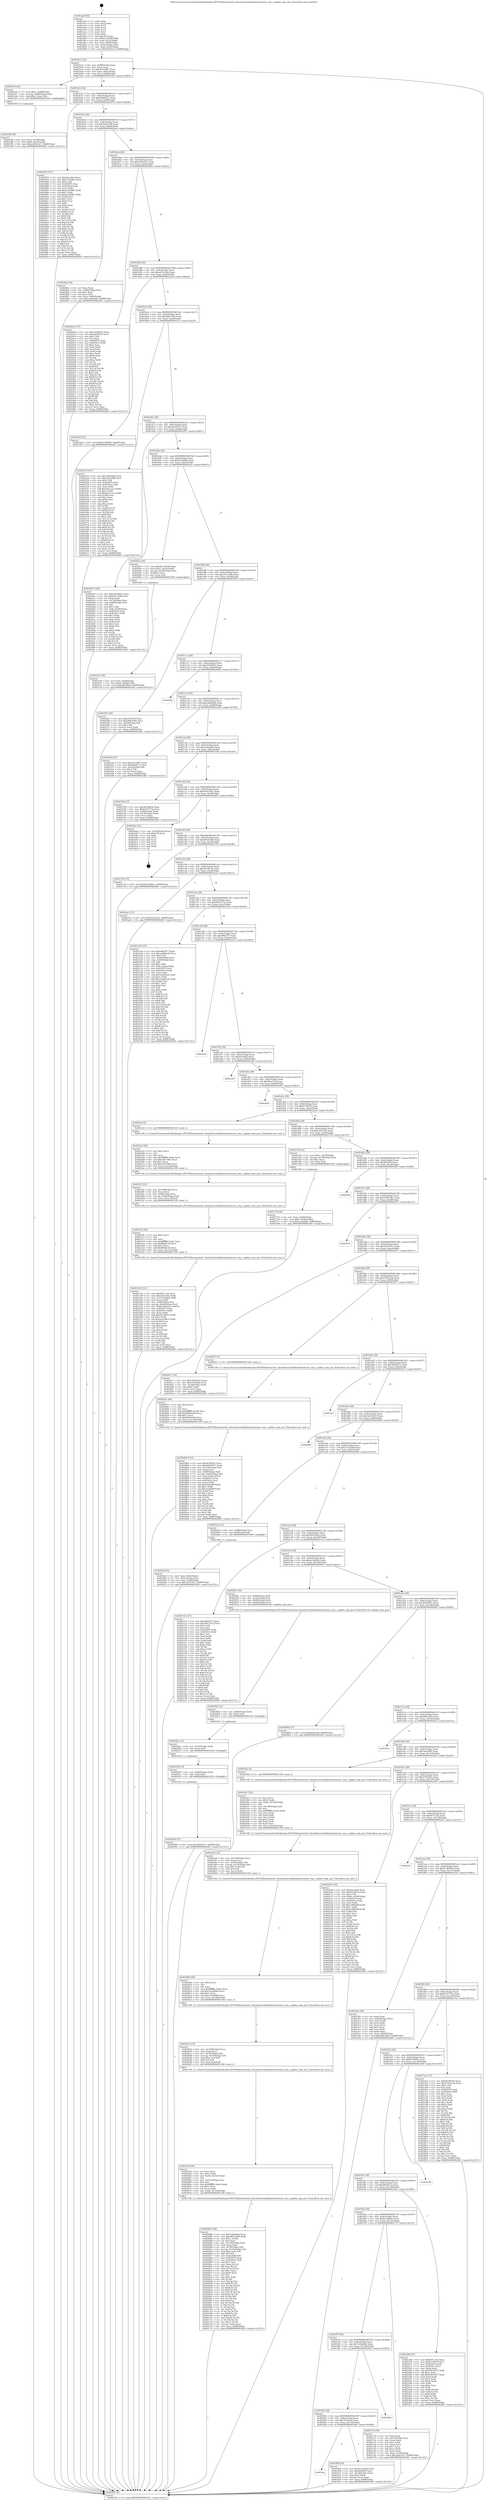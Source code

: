 digraph "0x401ae0" {
  label = "0x401ae0 (/mnt/c/Users/mathe/Desktop/tcc/POCII/binaries/extr_linuxdriversinfinibandswrxerxe_req.c_update_wqe_psn_Final-ollvm.out::main(0))"
  labelloc = "t"
  node[shape=record]

  Entry [label="",width=0.3,height=0.3,shape=circle,fillcolor=black,style=filled]
  "0x401b12" [label="{
     0x401b12 [32]\l
     | [instrs]\l
     &nbsp;&nbsp;0x401b12 \<+6\>: mov -0x88(%rbp),%eax\l
     &nbsp;&nbsp;0x401b18 \<+2\>: mov %eax,%ecx\l
     &nbsp;&nbsp;0x401b1a \<+6\>: sub $0x93ead9f7,%ecx\l
     &nbsp;&nbsp;0x401b20 \<+6\>: mov %eax,-0x8c(%rbp)\l
     &nbsp;&nbsp;0x401b26 \<+6\>: mov %ecx,-0x90(%rbp)\l
     &nbsp;&nbsp;0x401b2c \<+6\>: je 00000000004023e0 \<main+0x900\>\l
  }"]
  "0x4023e0" [label="{
     0x4023e0 [20]\l
     | [instrs]\l
     &nbsp;&nbsp;0x4023e0 \<+7\>: movl $0x1,-0x68(%rbp)\l
     &nbsp;&nbsp;0x4023e7 \<+4\>: movslq -0x68(%rbp),%rax\l
     &nbsp;&nbsp;0x4023eb \<+4\>: imul $0xc,%rax,%rdi\l
     &nbsp;&nbsp;0x4023ef \<+5\>: call 0000000000401050 \<malloc@plt\>\l
     | [calls]\l
     &nbsp;&nbsp;0x401050 \{1\} (unknown)\l
  }"]
  "0x401b32" [label="{
     0x401b32 [28]\l
     | [instrs]\l
     &nbsp;&nbsp;0x401b32 \<+5\>: jmp 0000000000401b37 \<main+0x57\>\l
     &nbsp;&nbsp;0x401b37 \<+6\>: mov -0x8c(%rbp),%eax\l
     &nbsp;&nbsp;0x401b3d \<+5\>: sub $0x9a6461a7,%eax\l
     &nbsp;&nbsp;0x401b42 \<+6\>: mov %eax,-0x94(%rbp)\l
     &nbsp;&nbsp;0x401b48 \<+6\>: je 0000000000402976 \<main+0xe96\>\l
  }"]
  Exit [label="",width=0.3,height=0.3,shape=circle,fillcolor=black,style=filled,peripheries=2]
  "0x402976" [label="{
     0x402976 [147]\l
     | [instrs]\l
     &nbsp;&nbsp;0x402976 \<+5\>: mov $0x42ce4d2,%eax\l
     &nbsp;&nbsp;0x40297b \<+5\>: mov $0x57f1a8a5,%ecx\l
     &nbsp;&nbsp;0x402980 \<+2\>: mov $0x1,%dl\l
     &nbsp;&nbsp;0x402982 \<+7\>: mov 0x405074,%esi\l
     &nbsp;&nbsp;0x402989 \<+7\>: mov 0x40505c,%edi\l
     &nbsp;&nbsp;0x402990 \<+3\>: mov %esi,%r8d\l
     &nbsp;&nbsp;0x402993 \<+7\>: add $0xd1d348fc,%r8d\l
     &nbsp;&nbsp;0x40299a \<+4\>: sub $0x1,%r8d\l
     &nbsp;&nbsp;0x40299e \<+7\>: sub $0xd1d348fc,%r8d\l
     &nbsp;&nbsp;0x4029a5 \<+4\>: imul %r8d,%esi\l
     &nbsp;&nbsp;0x4029a9 \<+3\>: and $0x1,%esi\l
     &nbsp;&nbsp;0x4029ac \<+3\>: cmp $0x0,%esi\l
     &nbsp;&nbsp;0x4029af \<+4\>: sete %r9b\l
     &nbsp;&nbsp;0x4029b3 \<+3\>: cmp $0xa,%edi\l
     &nbsp;&nbsp;0x4029b6 \<+4\>: setl %r10b\l
     &nbsp;&nbsp;0x4029ba \<+3\>: mov %r9b,%r11b\l
     &nbsp;&nbsp;0x4029bd \<+4\>: xor $0xff,%r11b\l
     &nbsp;&nbsp;0x4029c1 \<+3\>: mov %r10b,%bl\l
     &nbsp;&nbsp;0x4029c4 \<+3\>: xor $0xff,%bl\l
     &nbsp;&nbsp;0x4029c7 \<+3\>: xor $0x0,%dl\l
     &nbsp;&nbsp;0x4029ca \<+3\>: mov %r11b,%r14b\l
     &nbsp;&nbsp;0x4029cd \<+4\>: and $0x0,%r14b\l
     &nbsp;&nbsp;0x4029d1 \<+3\>: and %dl,%r9b\l
     &nbsp;&nbsp;0x4029d4 \<+3\>: mov %bl,%r15b\l
     &nbsp;&nbsp;0x4029d7 \<+4\>: and $0x0,%r15b\l
     &nbsp;&nbsp;0x4029db \<+3\>: and %dl,%r10b\l
     &nbsp;&nbsp;0x4029de \<+3\>: or %r9b,%r14b\l
     &nbsp;&nbsp;0x4029e1 \<+3\>: or %r10b,%r15b\l
     &nbsp;&nbsp;0x4029e4 \<+3\>: xor %r15b,%r14b\l
     &nbsp;&nbsp;0x4029e7 \<+3\>: or %bl,%r11b\l
     &nbsp;&nbsp;0x4029ea \<+4\>: xor $0xff,%r11b\l
     &nbsp;&nbsp;0x4029ee \<+3\>: or $0x0,%dl\l
     &nbsp;&nbsp;0x4029f1 \<+3\>: and %dl,%r11b\l
     &nbsp;&nbsp;0x4029f4 \<+3\>: or %r11b,%r14b\l
     &nbsp;&nbsp;0x4029f7 \<+4\>: test $0x1,%r14b\l
     &nbsp;&nbsp;0x4029fb \<+3\>: cmovne %ecx,%eax\l
     &nbsp;&nbsp;0x4029fe \<+6\>: mov %eax,-0x88(%rbp)\l
     &nbsp;&nbsp;0x402a04 \<+5\>: jmp 0000000000402d01 \<main+0x1221\>\l
  }"]
  "0x401b4e" [label="{
     0x401b4e [28]\l
     | [instrs]\l
     &nbsp;&nbsp;0x401b4e \<+5\>: jmp 0000000000401b53 \<main+0x73\>\l
     &nbsp;&nbsp;0x401b53 \<+6\>: mov -0x8c(%rbp),%eax\l
     &nbsp;&nbsp;0x401b59 \<+5\>: sub $0x9af03c48,%eax\l
     &nbsp;&nbsp;0x401b5e \<+6\>: mov %eax,-0x98(%rbp)\l
     &nbsp;&nbsp;0x401b64 \<+6\>: je 00000000004028ea \<main+0xe0a\>\l
  }"]
  "0x402944" [label="{
     0x402944 [15]\l
     | [instrs]\l
     &nbsp;&nbsp;0x402944 \<+10\>: movl $0x9a6461a7,-0x88(%rbp)\l
     &nbsp;&nbsp;0x40294e \<+5\>: jmp 0000000000402d01 \<main+0x1221\>\l
  }"]
  "0x4028ea" [label="{
     0x4028ea [34]\l
     | [instrs]\l
     &nbsp;&nbsp;0x4028ea \<+2\>: xor %eax,%eax\l
     &nbsp;&nbsp;0x4028ec \<+6\>: mov -0x84(%rbp),%ecx\l
     &nbsp;&nbsp;0x4028f2 \<+3\>: sub $0x1,%eax\l
     &nbsp;&nbsp;0x4028f5 \<+2\>: sub %eax,%ecx\l
     &nbsp;&nbsp;0x4028f7 \<+6\>: mov %ecx,-0x84(%rbp)\l
     &nbsp;&nbsp;0x4028fd \<+10\>: movl $0xcedaabb6,-0x88(%rbp)\l
     &nbsp;&nbsp;0x402907 \<+5\>: jmp 0000000000402d01 \<main+0x1221\>\l
  }"]
  "0x401b6a" [label="{
     0x401b6a [28]\l
     | [instrs]\l
     &nbsp;&nbsp;0x401b6a \<+5\>: jmp 0000000000401b6f \<main+0x8f\>\l
     &nbsp;&nbsp;0x401b6f \<+6\>: mov -0x8c(%rbp),%eax\l
     &nbsp;&nbsp;0x401b75 \<+5\>: sub $0xa3d013e7,%eax\l
     &nbsp;&nbsp;0x401b7a \<+6\>: mov %eax,-0x9c(%rbp)\l
     &nbsp;&nbsp;0x401b80 \<+6\>: je 000000000040240e \<main+0x92e\>\l
  }"]
  "0x402938" [label="{
     0x402938 [12]\l
     | [instrs]\l
     &nbsp;&nbsp;0x402938 \<+4\>: mov -0x80(%rbp),%rdx\l
     &nbsp;&nbsp;0x40293c \<+3\>: mov %rdx,%rdi\l
     &nbsp;&nbsp;0x40293f \<+5\>: call 0000000000401030 \<free@plt\>\l
     | [calls]\l
     &nbsp;&nbsp;0x401030 \{1\} (unknown)\l
  }"]
  "0x40240e" [label="{
     0x40240e [137]\l
     | [instrs]\l
     &nbsp;&nbsp;0x40240e \<+5\>: mov $0xc93e8b52,%eax\l
     &nbsp;&nbsp;0x402413 \<+5\>: mov $0xabcfb1b7,%ecx\l
     &nbsp;&nbsp;0x402418 \<+2\>: mov $0x1,%dl\l
     &nbsp;&nbsp;0x40241a \<+2\>: xor %esi,%esi\l
     &nbsp;&nbsp;0x40241c \<+7\>: mov 0x405074,%edi\l
     &nbsp;&nbsp;0x402423 \<+8\>: mov 0x40505c,%r8d\l
     &nbsp;&nbsp;0x40242b \<+3\>: sub $0x1,%esi\l
     &nbsp;&nbsp;0x40242e \<+3\>: mov %edi,%r9d\l
     &nbsp;&nbsp;0x402431 \<+3\>: add %esi,%r9d\l
     &nbsp;&nbsp;0x402434 \<+4\>: imul %r9d,%edi\l
     &nbsp;&nbsp;0x402438 \<+3\>: and $0x1,%edi\l
     &nbsp;&nbsp;0x40243b \<+3\>: cmp $0x0,%edi\l
     &nbsp;&nbsp;0x40243e \<+4\>: sete %r10b\l
     &nbsp;&nbsp;0x402442 \<+4\>: cmp $0xa,%r8d\l
     &nbsp;&nbsp;0x402446 \<+4\>: setl %r11b\l
     &nbsp;&nbsp;0x40244a \<+3\>: mov %r10b,%bl\l
     &nbsp;&nbsp;0x40244d \<+3\>: xor $0xff,%bl\l
     &nbsp;&nbsp;0x402450 \<+3\>: mov %r11b,%r14b\l
     &nbsp;&nbsp;0x402453 \<+4\>: xor $0xff,%r14b\l
     &nbsp;&nbsp;0x402457 \<+3\>: xor $0x1,%dl\l
     &nbsp;&nbsp;0x40245a \<+3\>: mov %bl,%r15b\l
     &nbsp;&nbsp;0x40245d \<+4\>: and $0xff,%r15b\l
     &nbsp;&nbsp;0x402461 \<+3\>: and %dl,%r10b\l
     &nbsp;&nbsp;0x402464 \<+3\>: mov %r14b,%r12b\l
     &nbsp;&nbsp;0x402467 \<+4\>: and $0xff,%r12b\l
     &nbsp;&nbsp;0x40246b \<+3\>: and %dl,%r11b\l
     &nbsp;&nbsp;0x40246e \<+3\>: or %r10b,%r15b\l
     &nbsp;&nbsp;0x402471 \<+3\>: or %r11b,%r12b\l
     &nbsp;&nbsp;0x402474 \<+3\>: xor %r12b,%r15b\l
     &nbsp;&nbsp;0x402477 \<+3\>: or %r14b,%bl\l
     &nbsp;&nbsp;0x40247a \<+3\>: xor $0xff,%bl\l
     &nbsp;&nbsp;0x40247d \<+3\>: or $0x1,%dl\l
     &nbsp;&nbsp;0x402480 \<+2\>: and %dl,%bl\l
     &nbsp;&nbsp;0x402482 \<+3\>: or %bl,%r15b\l
     &nbsp;&nbsp;0x402485 \<+4\>: test $0x1,%r15b\l
     &nbsp;&nbsp;0x402489 \<+3\>: cmovne %ecx,%eax\l
     &nbsp;&nbsp;0x40248c \<+6\>: mov %eax,-0x88(%rbp)\l
     &nbsp;&nbsp;0x402492 \<+5\>: jmp 0000000000402d01 \<main+0x1221\>\l
  }"]
  "0x401b86" [label="{
     0x401b86 [28]\l
     | [instrs]\l
     &nbsp;&nbsp;0x401b86 \<+5\>: jmp 0000000000401b8b \<main+0xab\>\l
     &nbsp;&nbsp;0x401b8b \<+6\>: mov -0x8c(%rbp),%eax\l
     &nbsp;&nbsp;0x401b91 \<+5\>: sub $0xa455c26a,%eax\l
     &nbsp;&nbsp;0x401b96 \<+6\>: mov %eax,-0xa0(%rbp)\l
     &nbsp;&nbsp;0x401b9c \<+6\>: je 00000000004023ad \<main+0x8cd\>\l
  }"]
  "0x40292c" [label="{
     0x40292c [12]\l
     | [instrs]\l
     &nbsp;&nbsp;0x40292c \<+4\>: mov -0x70(%rbp),%rdx\l
     &nbsp;&nbsp;0x402930 \<+3\>: mov %rdx,%rdi\l
     &nbsp;&nbsp;0x402933 \<+5\>: call 0000000000401030 \<free@plt\>\l
     | [calls]\l
     &nbsp;&nbsp;0x401030 \{1\} (unknown)\l
  }"]
  "0x4023ad" [label="{
     0x4023ad [15]\l
     | [instrs]\l
     &nbsp;&nbsp;0x4023ad \<+10\>: movl $0x613b069e,-0x88(%rbp)\l
     &nbsp;&nbsp;0x4023b7 \<+5\>: jmp 0000000000402d01 \<main+0x1221\>\l
  }"]
  "0x401ba2" [label="{
     0x401ba2 [28]\l
     | [instrs]\l
     &nbsp;&nbsp;0x401ba2 \<+5\>: jmp 0000000000401ba7 \<main+0xc7\>\l
     &nbsp;&nbsp;0x401ba7 \<+6\>: mov -0x8c(%rbp),%eax\l
     &nbsp;&nbsp;0x401bad \<+5\>: sub $0xa89e7095,%eax\l
     &nbsp;&nbsp;0x401bb2 \<+6\>: mov %eax,-0xa4(%rbp)\l
     &nbsp;&nbsp;0x401bb8 \<+6\>: je 000000000040251f \<main+0xa3f\>\l
  }"]
  "0x402920" [label="{
     0x402920 [12]\l
     | [instrs]\l
     &nbsp;&nbsp;0x402920 \<+4\>: mov -0x60(%rbp),%rdx\l
     &nbsp;&nbsp;0x402924 \<+3\>: mov %rdx,%rdi\l
     &nbsp;&nbsp;0x402927 \<+5\>: call 0000000000401030 \<free@plt\>\l
     | [calls]\l
     &nbsp;&nbsp;0x401030 \{1\} (unknown)\l
  }"]
  "0x40251f" [label="{
     0x40251f [147]\l
     | [instrs]\l
     &nbsp;&nbsp;0x40251f \<+5\>: mov $0x7a00a8e6,%eax\l
     &nbsp;&nbsp;0x402524 \<+5\>: mov $0x54aeef00,%ecx\l
     &nbsp;&nbsp;0x402529 \<+2\>: mov $0x1,%dl\l
     &nbsp;&nbsp;0x40252b \<+7\>: mov 0x405074,%esi\l
     &nbsp;&nbsp;0x402532 \<+7\>: mov 0x40505c,%edi\l
     &nbsp;&nbsp;0x402539 \<+3\>: mov %esi,%r8d\l
     &nbsp;&nbsp;0x40253c \<+7\>: add $0xa4a7ca1a,%r8d\l
     &nbsp;&nbsp;0x402543 \<+4\>: sub $0x1,%r8d\l
     &nbsp;&nbsp;0x402547 \<+7\>: sub $0xa4a7ca1a,%r8d\l
     &nbsp;&nbsp;0x40254e \<+4\>: imul %r8d,%esi\l
     &nbsp;&nbsp;0x402552 \<+3\>: and $0x1,%esi\l
     &nbsp;&nbsp;0x402555 \<+3\>: cmp $0x0,%esi\l
     &nbsp;&nbsp;0x402558 \<+4\>: sete %r9b\l
     &nbsp;&nbsp;0x40255c \<+3\>: cmp $0xa,%edi\l
     &nbsp;&nbsp;0x40255f \<+4\>: setl %r10b\l
     &nbsp;&nbsp;0x402563 \<+3\>: mov %r9b,%r11b\l
     &nbsp;&nbsp;0x402566 \<+4\>: xor $0xff,%r11b\l
     &nbsp;&nbsp;0x40256a \<+3\>: mov %r10b,%bl\l
     &nbsp;&nbsp;0x40256d \<+3\>: xor $0xff,%bl\l
     &nbsp;&nbsp;0x402570 \<+3\>: xor $0x1,%dl\l
     &nbsp;&nbsp;0x402573 \<+3\>: mov %r11b,%r14b\l
     &nbsp;&nbsp;0x402576 \<+4\>: and $0xff,%r14b\l
     &nbsp;&nbsp;0x40257a \<+3\>: and %dl,%r9b\l
     &nbsp;&nbsp;0x40257d \<+3\>: mov %bl,%r15b\l
     &nbsp;&nbsp;0x402580 \<+4\>: and $0xff,%r15b\l
     &nbsp;&nbsp;0x402584 \<+3\>: and %dl,%r10b\l
     &nbsp;&nbsp;0x402587 \<+3\>: or %r9b,%r14b\l
     &nbsp;&nbsp;0x40258a \<+3\>: or %r10b,%r15b\l
     &nbsp;&nbsp;0x40258d \<+3\>: xor %r15b,%r14b\l
     &nbsp;&nbsp;0x402590 \<+3\>: or %bl,%r11b\l
     &nbsp;&nbsp;0x402593 \<+4\>: xor $0xff,%r11b\l
     &nbsp;&nbsp;0x402597 \<+3\>: or $0x1,%dl\l
     &nbsp;&nbsp;0x40259a \<+3\>: and %dl,%r11b\l
     &nbsp;&nbsp;0x40259d \<+3\>: or %r11b,%r14b\l
     &nbsp;&nbsp;0x4025a0 \<+4\>: test $0x1,%r14b\l
     &nbsp;&nbsp;0x4025a4 \<+3\>: cmovne %ecx,%eax\l
     &nbsp;&nbsp;0x4025a7 \<+6\>: mov %eax,-0x88(%rbp)\l
     &nbsp;&nbsp;0x4025ad \<+5\>: jmp 0000000000402d01 \<main+0x1221\>\l
  }"]
  "0x401bbe" [label="{
     0x401bbe [28]\l
     | [instrs]\l
     &nbsp;&nbsp;0x401bbe \<+5\>: jmp 0000000000401bc3 \<main+0xe3\>\l
     &nbsp;&nbsp;0x401bc3 \<+6\>: mov -0x8c(%rbp),%eax\l
     &nbsp;&nbsp;0x401bc9 \<+5\>: sub $0xabcfb1b7,%eax\l
     &nbsp;&nbsp;0x401bce \<+6\>: mov %eax,-0xa8(%rbp)\l
     &nbsp;&nbsp;0x401bd4 \<+6\>: je 0000000000402497 \<main+0x9b7\>\l
  }"]
  "0x402864" [label="{
     0x402864 [119]\l
     | [instrs]\l
     &nbsp;&nbsp;0x402864 \<+5\>: mov $0x647893fc,%ecx\l
     &nbsp;&nbsp;0x402869 \<+5\>: mov $0x4d56307c,%edx\l
     &nbsp;&nbsp;0x40286e \<+6\>: mov -0x154(%rbp),%esi\l
     &nbsp;&nbsp;0x402874 \<+3\>: imul %eax,%esi\l
     &nbsp;&nbsp;0x402877 \<+4\>: mov -0x80(%rbp),%rdi\l
     &nbsp;&nbsp;0x40287b \<+7\>: movslq -0x84(%rbp),%r8\l
     &nbsp;&nbsp;0x402882 \<+4\>: mov %esi,(%rdi,%r8,4)\l
     &nbsp;&nbsp;0x402886 \<+7\>: mov 0x405074,%eax\l
     &nbsp;&nbsp;0x40288d \<+7\>: mov 0x40505c,%esi\l
     &nbsp;&nbsp;0x402894 \<+3\>: mov %eax,%r9d\l
     &nbsp;&nbsp;0x402897 \<+7\>: add $0x5cb4af9f,%r9d\l
     &nbsp;&nbsp;0x40289e \<+4\>: sub $0x1,%r9d\l
     &nbsp;&nbsp;0x4028a2 \<+7\>: sub $0x5cb4af9f,%r9d\l
     &nbsp;&nbsp;0x4028a9 \<+4\>: imul %r9d,%eax\l
     &nbsp;&nbsp;0x4028ad \<+3\>: and $0x1,%eax\l
     &nbsp;&nbsp;0x4028b0 \<+3\>: cmp $0x0,%eax\l
     &nbsp;&nbsp;0x4028b3 \<+4\>: sete %r10b\l
     &nbsp;&nbsp;0x4028b7 \<+3\>: cmp $0xa,%esi\l
     &nbsp;&nbsp;0x4028ba \<+4\>: setl %r11b\l
     &nbsp;&nbsp;0x4028be \<+3\>: mov %r10b,%bl\l
     &nbsp;&nbsp;0x4028c1 \<+3\>: and %r11b,%bl\l
     &nbsp;&nbsp;0x4028c4 \<+3\>: xor %r11b,%r10b\l
     &nbsp;&nbsp;0x4028c7 \<+3\>: or %r10b,%bl\l
     &nbsp;&nbsp;0x4028ca \<+3\>: test $0x1,%bl\l
     &nbsp;&nbsp;0x4028cd \<+3\>: cmovne %edx,%ecx\l
     &nbsp;&nbsp;0x4028d0 \<+6\>: mov %ecx,-0x88(%rbp)\l
     &nbsp;&nbsp;0x4028d6 \<+5\>: jmp 0000000000402d01 \<main+0x1221\>\l
  }"]
  "0x402497" [label="{
     0x402497 [106]\l
     | [instrs]\l
     &nbsp;&nbsp;0x402497 \<+5\>: mov $0xc93e8b52,%eax\l
     &nbsp;&nbsp;0x40249c \<+5\>: mov $0xc6112af8,%ecx\l
     &nbsp;&nbsp;0x4024a1 \<+2\>: xor %edx,%edx\l
     &nbsp;&nbsp;0x4024a3 \<+3\>: mov -0x74(%rbp),%esi\l
     &nbsp;&nbsp;0x4024a6 \<+3\>: cmp -0x68(%rbp),%esi\l
     &nbsp;&nbsp;0x4024a9 \<+4\>: setl %dil\l
     &nbsp;&nbsp;0x4024ad \<+4\>: and $0x1,%dil\l
     &nbsp;&nbsp;0x4024b1 \<+4\>: mov %dil,-0x29(%rbp)\l
     &nbsp;&nbsp;0x4024b5 \<+7\>: mov 0x405074,%esi\l
     &nbsp;&nbsp;0x4024bc \<+8\>: mov 0x40505c,%r8d\l
     &nbsp;&nbsp;0x4024c4 \<+3\>: sub $0x1,%edx\l
     &nbsp;&nbsp;0x4024c7 \<+3\>: mov %esi,%r9d\l
     &nbsp;&nbsp;0x4024ca \<+3\>: add %edx,%r9d\l
     &nbsp;&nbsp;0x4024cd \<+4\>: imul %r9d,%esi\l
     &nbsp;&nbsp;0x4024d1 \<+3\>: and $0x1,%esi\l
     &nbsp;&nbsp;0x4024d4 \<+3\>: cmp $0x0,%esi\l
     &nbsp;&nbsp;0x4024d7 \<+4\>: sete %dil\l
     &nbsp;&nbsp;0x4024db \<+4\>: cmp $0xa,%r8d\l
     &nbsp;&nbsp;0x4024df \<+4\>: setl %r10b\l
     &nbsp;&nbsp;0x4024e3 \<+3\>: mov %dil,%r11b\l
     &nbsp;&nbsp;0x4024e6 \<+3\>: and %r10b,%r11b\l
     &nbsp;&nbsp;0x4024e9 \<+3\>: xor %r10b,%dil\l
     &nbsp;&nbsp;0x4024ec \<+3\>: or %dil,%r11b\l
     &nbsp;&nbsp;0x4024ef \<+4\>: test $0x1,%r11b\l
     &nbsp;&nbsp;0x4024f3 \<+3\>: cmovne %ecx,%eax\l
     &nbsp;&nbsp;0x4024f6 \<+6\>: mov %eax,-0x88(%rbp)\l
     &nbsp;&nbsp;0x4024fc \<+5\>: jmp 0000000000402d01 \<main+0x1221\>\l
  }"]
  "0x401bda" [label="{
     0x401bda [28]\l
     | [instrs]\l
     &nbsp;&nbsp;0x401bda \<+5\>: jmp 0000000000401bdf \<main+0xff\>\l
     &nbsp;&nbsp;0x401bdf \<+6\>: mov -0x8c(%rbp),%eax\l
     &nbsp;&nbsp;0x401be5 \<+5\>: sub $0xc03cb66e,%eax\l
     &nbsp;&nbsp;0x401bea \<+6\>: mov %eax,-0xac(%rbp)\l
     &nbsp;&nbsp;0x401bf0 \<+6\>: je 00000000004020e5 \<main+0x605\>\l
  }"]
  "0x40283c" [label="{
     0x40283c [40]\l
     | [instrs]\l
     &nbsp;&nbsp;0x40283c \<+5\>: mov $0x2,%ecx\l
     &nbsp;&nbsp;0x402841 \<+1\>: cltd\l
     &nbsp;&nbsp;0x402842 \<+2\>: idiv %ecx\l
     &nbsp;&nbsp;0x402844 \<+6\>: imul $0xfffffffe,%edx,%ecx\l
     &nbsp;&nbsp;0x40284a \<+6\>: add $0xb964d304,%ecx\l
     &nbsp;&nbsp;0x402850 \<+3\>: add $0x1,%ecx\l
     &nbsp;&nbsp;0x402853 \<+6\>: sub $0xb964d304,%ecx\l
     &nbsp;&nbsp;0x402859 \<+6\>: mov %ecx,-0x154(%rbp)\l
     &nbsp;&nbsp;0x40285f \<+5\>: call 0000000000401160 \<next_i\>\l
     | [calls]\l
     &nbsp;&nbsp;0x401160 \{1\} (/mnt/c/Users/mathe/Desktop/tcc/POCII/binaries/extr_linuxdriversinfinibandswrxerxe_req.c_update_wqe_psn_Final-ollvm.out::next_i)\l
  }"]
  "0x4020e5" [label="{
     0x4020e5 [30]\l
     | [instrs]\l
     &nbsp;&nbsp;0x4020e5 \<+7\>: movl $0x64,-0x50(%rbp)\l
     &nbsp;&nbsp;0x4020ec \<+7\>: movl $0x1,-0x54(%rbp)\l
     &nbsp;&nbsp;0x4020f3 \<+4\>: movslq -0x54(%rbp),%rax\l
     &nbsp;&nbsp;0x4020f7 \<+4\>: shl $0x3,%rax\l
     &nbsp;&nbsp;0x4020fb \<+3\>: mov %rax,%rdi\l
     &nbsp;&nbsp;0x4020fe \<+5\>: call 0000000000401050 \<malloc@plt\>\l
     | [calls]\l
     &nbsp;&nbsp;0x401050 \{1\} (unknown)\l
  }"]
  "0x401bf6" [label="{
     0x401bf6 [28]\l
     | [instrs]\l
     &nbsp;&nbsp;0x401bf6 \<+5\>: jmp 0000000000401bfb \<main+0x11b\>\l
     &nbsp;&nbsp;0x401bfb \<+6\>: mov -0x8c(%rbp),%eax\l
     &nbsp;&nbsp;0x401c01 \<+5\>: sub $0xc6112af8,%eax\l
     &nbsp;&nbsp;0x401c06 \<+6\>: mov %eax,-0xb0(%rbp)\l
     &nbsp;&nbsp;0x401c0c \<+6\>: je 0000000000402501 \<main+0xa21\>\l
  }"]
  "0x402770" [label="{
     0x402770 [29]\l
     | [instrs]\l
     &nbsp;&nbsp;0x402770 \<+4\>: mov %rax,-0x80(%rbp)\l
     &nbsp;&nbsp;0x402774 \<+10\>: movl $0x0,-0x84(%rbp)\l
     &nbsp;&nbsp;0x40277e \<+10\>: movl $0xcedaabb6,-0x88(%rbp)\l
     &nbsp;&nbsp;0x402788 \<+5\>: jmp 0000000000402d01 \<main+0x1221\>\l
  }"]
  "0x402501" [label="{
     0x402501 [30]\l
     | [instrs]\l
     &nbsp;&nbsp;0x402501 \<+5\>: mov $0xa503785,%eax\l
     &nbsp;&nbsp;0x402506 \<+5\>: mov $0xa89e7095,%ecx\l
     &nbsp;&nbsp;0x40250b \<+3\>: mov -0x29(%rbp),%dl\l
     &nbsp;&nbsp;0x40250e \<+3\>: test $0x1,%dl\l
     &nbsp;&nbsp;0x402511 \<+3\>: cmovne %ecx,%eax\l
     &nbsp;&nbsp;0x402514 \<+6\>: mov %eax,-0x88(%rbp)\l
     &nbsp;&nbsp;0x40251a \<+5\>: jmp 0000000000402d01 \<main+0x1221\>\l
  }"]
  "0x401c12" [label="{
     0x401c12 [28]\l
     | [instrs]\l
     &nbsp;&nbsp;0x401c12 \<+5\>: jmp 0000000000401c17 \<main+0x137\>\l
     &nbsp;&nbsp;0x401c17 \<+6\>: mov -0x8c(%rbp),%eax\l
     &nbsp;&nbsp;0x401c1d \<+5\>: sub $0xc93e8b52,%eax\l
     &nbsp;&nbsp;0x401c22 \<+6\>: mov %eax,-0xb4(%rbp)\l
     &nbsp;&nbsp;0x401c28 \<+6\>: je 0000000000402b83 \<main+0x10a3\>\l
  }"]
  "0x402680" [label="{
     0x402680 [166]\l
     | [instrs]\l
     &nbsp;&nbsp;0x402680 \<+5\>: mov $0x7a00a8e6,%ecx\l
     &nbsp;&nbsp;0x402685 \<+5\>: mov $0xd4631a89,%edx\l
     &nbsp;&nbsp;0x40268a \<+3\>: mov $0x1,%r10b\l
     &nbsp;&nbsp;0x40268d \<+2\>: xor %esi,%esi\l
     &nbsp;&nbsp;0x40268f \<+6\>: mov -0x150(%rbp),%edi\l
     &nbsp;&nbsp;0x402695 \<+3\>: imul %eax,%edi\l
     &nbsp;&nbsp;0x402698 \<+4\>: mov -0x70(%rbp),%r8\l
     &nbsp;&nbsp;0x40269c \<+4\>: movslq -0x74(%rbp),%r9\l
     &nbsp;&nbsp;0x4026a0 \<+4\>: imul $0xc,%r9,%r9\l
     &nbsp;&nbsp;0x4026a4 \<+3\>: add %r9,%r8\l
     &nbsp;&nbsp;0x4026a7 \<+4\>: mov %edi,0x8(%r8)\l
     &nbsp;&nbsp;0x4026ab \<+7\>: mov 0x405074,%eax\l
     &nbsp;&nbsp;0x4026b2 \<+7\>: mov 0x40505c,%edi\l
     &nbsp;&nbsp;0x4026b9 \<+3\>: sub $0x1,%esi\l
     &nbsp;&nbsp;0x4026bc \<+3\>: mov %eax,%r11d\l
     &nbsp;&nbsp;0x4026bf \<+3\>: add %esi,%r11d\l
     &nbsp;&nbsp;0x4026c2 \<+4\>: imul %r11d,%eax\l
     &nbsp;&nbsp;0x4026c6 \<+3\>: and $0x1,%eax\l
     &nbsp;&nbsp;0x4026c9 \<+3\>: cmp $0x0,%eax\l
     &nbsp;&nbsp;0x4026cc \<+3\>: sete %bl\l
     &nbsp;&nbsp;0x4026cf \<+3\>: cmp $0xa,%edi\l
     &nbsp;&nbsp;0x4026d2 \<+4\>: setl %r14b\l
     &nbsp;&nbsp;0x4026d6 \<+3\>: mov %bl,%r15b\l
     &nbsp;&nbsp;0x4026d9 \<+4\>: xor $0xff,%r15b\l
     &nbsp;&nbsp;0x4026dd \<+3\>: mov %r14b,%r12b\l
     &nbsp;&nbsp;0x4026e0 \<+4\>: xor $0xff,%r12b\l
     &nbsp;&nbsp;0x4026e4 \<+4\>: xor $0x0,%r10b\l
     &nbsp;&nbsp;0x4026e8 \<+3\>: mov %r15b,%r13b\l
     &nbsp;&nbsp;0x4026eb \<+4\>: and $0x0,%r13b\l
     &nbsp;&nbsp;0x4026ef \<+3\>: and %r10b,%bl\l
     &nbsp;&nbsp;0x4026f2 \<+3\>: mov %r12b,%al\l
     &nbsp;&nbsp;0x4026f5 \<+2\>: and $0x0,%al\l
     &nbsp;&nbsp;0x4026f7 \<+3\>: and %r10b,%r14b\l
     &nbsp;&nbsp;0x4026fa \<+3\>: or %bl,%r13b\l
     &nbsp;&nbsp;0x4026fd \<+3\>: or %r14b,%al\l
     &nbsp;&nbsp;0x402700 \<+3\>: xor %al,%r13b\l
     &nbsp;&nbsp;0x402703 \<+3\>: or %r12b,%r15b\l
     &nbsp;&nbsp;0x402706 \<+4\>: xor $0xff,%r15b\l
     &nbsp;&nbsp;0x40270a \<+4\>: or $0x0,%r10b\l
     &nbsp;&nbsp;0x40270e \<+3\>: and %r10b,%r15b\l
     &nbsp;&nbsp;0x402711 \<+3\>: or %r15b,%r13b\l
     &nbsp;&nbsp;0x402714 \<+4\>: test $0x1,%r13b\l
     &nbsp;&nbsp;0x402718 \<+3\>: cmovne %edx,%ecx\l
     &nbsp;&nbsp;0x40271b \<+6\>: mov %ecx,-0x88(%rbp)\l
     &nbsp;&nbsp;0x402721 \<+5\>: jmp 0000000000402d01 \<main+0x1221\>\l
  }"]
  "0x402b83" [label="{
     0x402b83\l
  }", style=dashed]
  "0x401c2e" [label="{
     0x401c2e [28]\l
     | [instrs]\l
     &nbsp;&nbsp;0x401c2e \<+5\>: jmp 0000000000401c33 \<main+0x153\>\l
     &nbsp;&nbsp;0x401c33 \<+6\>: mov -0x8c(%rbp),%eax\l
     &nbsp;&nbsp;0x401c39 \<+5\>: sub $0xca644ed4,%eax\l
     &nbsp;&nbsp;0x401c3e \<+6\>: mov %eax,-0xb8(%rbp)\l
     &nbsp;&nbsp;0x401c44 \<+6\>: je 000000000040224d \<main+0x76d\>\l
  }"]
  "0x402654" [label="{
     0x402654 [44]\l
     | [instrs]\l
     &nbsp;&nbsp;0x402654 \<+2\>: xor %ecx,%ecx\l
     &nbsp;&nbsp;0x402656 \<+5\>: mov $0x2,%edx\l
     &nbsp;&nbsp;0x40265b \<+6\>: mov %edx,-0x14c(%rbp)\l
     &nbsp;&nbsp;0x402661 \<+1\>: cltd\l
     &nbsp;&nbsp;0x402662 \<+6\>: mov -0x14c(%rbp),%esi\l
     &nbsp;&nbsp;0x402668 \<+2\>: idiv %esi\l
     &nbsp;&nbsp;0x40266a \<+6\>: imul $0xfffffffe,%edx,%edx\l
     &nbsp;&nbsp;0x402670 \<+3\>: sub $0x1,%ecx\l
     &nbsp;&nbsp;0x402673 \<+2\>: sub %ecx,%edx\l
     &nbsp;&nbsp;0x402675 \<+6\>: mov %edx,-0x150(%rbp)\l
     &nbsp;&nbsp;0x40267b \<+5\>: call 0000000000401160 \<next_i\>\l
     | [calls]\l
     &nbsp;&nbsp;0x401160 \{1\} (/mnt/c/Users/mathe/Desktop/tcc/POCII/binaries/extr_linuxdriversinfinibandswrxerxe_req.c_update_wqe_psn_Final-ollvm.out::next_i)\l
  }"]
  "0x40224d" [label="{
     0x40224d [30]\l
     | [instrs]\l
     &nbsp;&nbsp;0x40224d \<+5\>: mov $0x93ead9f7,%eax\l
     &nbsp;&nbsp;0x402252 \<+5\>: mov $0x68def7c3,%ecx\l
     &nbsp;&nbsp;0x402257 \<+3\>: mov -0x2a(%rbp),%dl\l
     &nbsp;&nbsp;0x40225a \<+3\>: test $0x1,%dl\l
     &nbsp;&nbsp;0x40225d \<+3\>: cmovne %ecx,%eax\l
     &nbsp;&nbsp;0x402260 \<+6\>: mov %eax,-0x88(%rbp)\l
     &nbsp;&nbsp;0x402266 \<+5\>: jmp 0000000000402d01 \<main+0x1221\>\l
  }"]
  "0x401c4a" [label="{
     0x401c4a [28]\l
     | [instrs]\l
     &nbsp;&nbsp;0x401c4a \<+5\>: jmp 0000000000401c4f \<main+0x16f\>\l
     &nbsp;&nbsp;0x401c4f \<+6\>: mov -0x8c(%rbp),%eax\l
     &nbsp;&nbsp;0x401c55 \<+5\>: sub $0xcedaabb6,%eax\l
     &nbsp;&nbsp;0x401c5a \<+6\>: mov %eax,-0xbc(%rbp)\l
     &nbsp;&nbsp;0x401c60 \<+6\>: je 000000000040278d \<main+0xcad\>\l
  }"]
  "0x402633" [label="{
     0x402633 [33]\l
     | [instrs]\l
     &nbsp;&nbsp;0x402633 \<+6\>: mov -0x148(%rbp),%ecx\l
     &nbsp;&nbsp;0x402639 \<+3\>: imul %eax,%ecx\l
     &nbsp;&nbsp;0x40263c \<+4\>: mov -0x70(%rbp),%r8\l
     &nbsp;&nbsp;0x402640 \<+4\>: movslq -0x74(%rbp),%r9\l
     &nbsp;&nbsp;0x402644 \<+4\>: imul $0xc,%r9,%r9\l
     &nbsp;&nbsp;0x402648 \<+3\>: add %r9,%r8\l
     &nbsp;&nbsp;0x40264b \<+4\>: mov %ecx,0x4(%r8)\l
     &nbsp;&nbsp;0x40264f \<+5\>: call 0000000000401160 \<next_i\>\l
     | [calls]\l
     &nbsp;&nbsp;0x401160 \{1\} (/mnt/c/Users/mathe/Desktop/tcc/POCII/binaries/extr_linuxdriversinfinibandswrxerxe_req.c_update_wqe_psn_Final-ollvm.out::next_i)\l
  }"]
  "0x40278d" [label="{
     0x40278d [33]\l
     | [instrs]\l
     &nbsp;&nbsp;0x40278d \<+5\>: mov $0x4a1d46c6,%eax\l
     &nbsp;&nbsp;0x402792 \<+5\>: mov $0x6270772a,%ecx\l
     &nbsp;&nbsp;0x402797 \<+6\>: mov -0x84(%rbp),%edx\l
     &nbsp;&nbsp;0x40279d \<+3\>: cmp -0x78(%rbp),%edx\l
     &nbsp;&nbsp;0x4027a0 \<+3\>: cmovl %ecx,%eax\l
     &nbsp;&nbsp;0x4027a3 \<+6\>: mov %eax,-0x88(%rbp)\l
     &nbsp;&nbsp;0x4027a9 \<+5\>: jmp 0000000000402d01 \<main+0x1221\>\l
  }"]
  "0x401c66" [label="{
     0x401c66 [28]\l
     | [instrs]\l
     &nbsp;&nbsp;0x401c66 \<+5\>: jmp 0000000000401c6b \<main+0x18b\>\l
     &nbsp;&nbsp;0x401c6b \<+6\>: mov -0x8c(%rbp),%eax\l
     &nbsp;&nbsp;0x401c71 \<+5\>: sub $0xd18a35ac,%eax\l
     &nbsp;&nbsp;0x401c76 \<+6\>: mov %eax,-0xc0(%rbp)\l
     &nbsp;&nbsp;0x401c7c \<+6\>: je 0000000000402ab2 \<main+0xfd2\>\l
  }"]
  "0x40260b" [label="{
     0x40260b [40]\l
     | [instrs]\l
     &nbsp;&nbsp;0x40260b \<+5\>: mov $0x2,%ecx\l
     &nbsp;&nbsp;0x402610 \<+1\>: cltd\l
     &nbsp;&nbsp;0x402611 \<+2\>: idiv %ecx\l
     &nbsp;&nbsp;0x402613 \<+6\>: imul $0xfffffffe,%edx,%ecx\l
     &nbsp;&nbsp;0x402619 \<+6\>: sub $0x1c62db84,%ecx\l
     &nbsp;&nbsp;0x40261f \<+3\>: add $0x1,%ecx\l
     &nbsp;&nbsp;0x402622 \<+6\>: add $0x1c62db84,%ecx\l
     &nbsp;&nbsp;0x402628 \<+6\>: mov %ecx,-0x148(%rbp)\l
     &nbsp;&nbsp;0x40262e \<+5\>: call 0000000000401160 \<next_i\>\l
     | [calls]\l
     &nbsp;&nbsp;0x401160 \{1\} (/mnt/c/Users/mathe/Desktop/tcc/POCII/binaries/extr_linuxdriversinfinibandswrxerxe_req.c_update_wqe_psn_Final-ollvm.out::next_i)\l
  }"]
  "0x402ab2" [label="{
     0x402ab2 [21]\l
     | [instrs]\l
     &nbsp;&nbsp;0x402ab2 \<+3\>: mov -0x38(%rbp),%eax\l
     &nbsp;&nbsp;0x402ab5 \<+7\>: add $0x158,%rsp\l
     &nbsp;&nbsp;0x402abc \<+1\>: pop %rbx\l
     &nbsp;&nbsp;0x402abd \<+2\>: pop %r12\l
     &nbsp;&nbsp;0x402abf \<+2\>: pop %r13\l
     &nbsp;&nbsp;0x402ac1 \<+2\>: pop %r14\l
     &nbsp;&nbsp;0x402ac3 \<+2\>: pop %r15\l
     &nbsp;&nbsp;0x402ac5 \<+1\>: pop %rbp\l
     &nbsp;&nbsp;0x402ac6 \<+1\>: ret\l
  }"]
  "0x401c82" [label="{
     0x401c82 [28]\l
     | [instrs]\l
     &nbsp;&nbsp;0x401c82 \<+5\>: jmp 0000000000401c87 \<main+0x1a7\>\l
     &nbsp;&nbsp;0x401c87 \<+6\>: mov -0x8c(%rbp),%eax\l
     &nbsp;&nbsp;0x401c8d \<+5\>: sub $0xd4631a89,%eax\l
     &nbsp;&nbsp;0x401c92 \<+6\>: mov %eax,-0xc4(%rbp)\l
     &nbsp;&nbsp;0x401c98 \<+6\>: je 0000000000402726 \<main+0xc46\>\l
  }"]
  "0x4025eb" [label="{
     0x4025eb [32]\l
     | [instrs]\l
     &nbsp;&nbsp;0x4025eb \<+6\>: mov -0x144(%rbp),%ecx\l
     &nbsp;&nbsp;0x4025f1 \<+3\>: imul %eax,%ecx\l
     &nbsp;&nbsp;0x4025f4 \<+4\>: mov -0x70(%rbp),%r8\l
     &nbsp;&nbsp;0x4025f8 \<+4\>: movslq -0x74(%rbp),%r9\l
     &nbsp;&nbsp;0x4025fc \<+4\>: imul $0xc,%r9,%r9\l
     &nbsp;&nbsp;0x402600 \<+3\>: add %r9,%r8\l
     &nbsp;&nbsp;0x402603 \<+3\>: mov %ecx,(%r8)\l
     &nbsp;&nbsp;0x402606 \<+5\>: call 0000000000401160 \<next_i\>\l
     | [calls]\l
     &nbsp;&nbsp;0x401160 \{1\} (/mnt/c/Users/mathe/Desktop/tcc/POCII/binaries/extr_linuxdriversinfinibandswrxerxe_req.c_update_wqe_psn_Final-ollvm.out::next_i)\l
  }"]
  "0x402726" [label="{
     0x402726 [15]\l
     | [instrs]\l
     &nbsp;&nbsp;0x402726 \<+10\>: movl $0x6c43d9ee,-0x88(%rbp)\l
     &nbsp;&nbsp;0x402730 \<+5\>: jmp 0000000000402d01 \<main+0x1221\>\l
  }"]
  "0x401c9e" [label="{
     0x401c9e [28]\l
     | [instrs]\l
     &nbsp;&nbsp;0x401c9e \<+5\>: jmp 0000000000401ca3 \<main+0x1c3\>\l
     &nbsp;&nbsp;0x401ca3 \<+6\>: mov -0x8c(%rbp),%eax\l
     &nbsp;&nbsp;0x401ca9 \<+5\>: sub $0xd510fc3e,%eax\l
     &nbsp;&nbsp;0x401cae \<+6\>: mov %eax,-0xc8(%rbp)\l
     &nbsp;&nbsp;0x401cb4 \<+6\>: je 0000000000402aa3 \<main+0xfc3\>\l
  }"]
  "0x4025b7" [label="{
     0x4025b7 [52]\l
     | [instrs]\l
     &nbsp;&nbsp;0x4025b7 \<+2\>: xor %ecx,%ecx\l
     &nbsp;&nbsp;0x4025b9 \<+5\>: mov $0x2,%edx\l
     &nbsp;&nbsp;0x4025be \<+6\>: mov %edx,-0x140(%rbp)\l
     &nbsp;&nbsp;0x4025c4 \<+1\>: cltd\l
     &nbsp;&nbsp;0x4025c5 \<+6\>: mov -0x140(%rbp),%esi\l
     &nbsp;&nbsp;0x4025cb \<+2\>: idiv %esi\l
     &nbsp;&nbsp;0x4025cd \<+6\>: imul $0xfffffffe,%edx,%edx\l
     &nbsp;&nbsp;0x4025d3 \<+2\>: mov %ecx,%edi\l
     &nbsp;&nbsp;0x4025d5 \<+2\>: sub %edx,%edi\l
     &nbsp;&nbsp;0x4025d7 \<+2\>: mov %ecx,%edx\l
     &nbsp;&nbsp;0x4025d9 \<+3\>: sub $0x1,%edx\l
     &nbsp;&nbsp;0x4025dc \<+2\>: add %edx,%edi\l
     &nbsp;&nbsp;0x4025de \<+2\>: sub %edi,%ecx\l
     &nbsp;&nbsp;0x4025e0 \<+6\>: mov %ecx,-0x144(%rbp)\l
     &nbsp;&nbsp;0x4025e6 \<+5\>: call 0000000000401160 \<next_i\>\l
     | [calls]\l
     &nbsp;&nbsp;0x401160 \{1\} (/mnt/c/Users/mathe/Desktop/tcc/POCII/binaries/extr_linuxdriversinfinibandswrxerxe_req.c_update_wqe_psn_Final-ollvm.out::next_i)\l
  }"]
  "0x402aa3" [label="{
     0x402aa3 [15]\l
     | [instrs]\l
     &nbsp;&nbsp;0x402aa3 \<+10\>: movl $0xd18a35ac,-0x88(%rbp)\l
     &nbsp;&nbsp;0x402aad \<+5\>: jmp 0000000000402d01 \<main+0x1221\>\l
  }"]
  "0x401cba" [label="{
     0x401cba [28]\l
     | [instrs]\l
     &nbsp;&nbsp;0x401cba \<+5\>: jmp 0000000000401cbf \<main+0x1df\>\l
     &nbsp;&nbsp;0x401cbf \<+6\>: mov -0x8c(%rbp),%eax\l
     &nbsp;&nbsp;0x401cc5 \<+5\>: sub $0xe6b11072,%eax\l
     &nbsp;&nbsp;0x401cca \<+6\>: mov %eax,-0xcc(%rbp)\l
     &nbsp;&nbsp;0x401cd0 \<+6\>: je 00000000004021a6 \<main+0x6c6\>\l
  }"]
  "0x4023f4" [label="{
     0x4023f4 [26]\l
     | [instrs]\l
     &nbsp;&nbsp;0x4023f4 \<+4\>: mov %rax,-0x70(%rbp)\l
     &nbsp;&nbsp;0x4023f8 \<+7\>: movl $0x0,-0x74(%rbp)\l
     &nbsp;&nbsp;0x4023ff \<+10\>: movl $0xa3d013e7,-0x88(%rbp)\l
     &nbsp;&nbsp;0x402409 \<+5\>: jmp 0000000000402d01 \<main+0x1221\>\l
  }"]
  "0x4021a6" [label="{
     0x4021a6 [167]\l
     | [instrs]\l
     &nbsp;&nbsp;0x4021a6 \<+5\>: mov $0xe8fd3f77,%eax\l
     &nbsp;&nbsp;0x4021ab \<+5\>: mov $0xca644ed4,%ecx\l
     &nbsp;&nbsp;0x4021b0 \<+2\>: mov $0x1,%dl\l
     &nbsp;&nbsp;0x4021b2 \<+3\>: mov -0x64(%rbp),%esi\l
     &nbsp;&nbsp;0x4021b5 \<+3\>: cmp -0x54(%rbp),%esi\l
     &nbsp;&nbsp;0x4021b8 \<+4\>: setl %dil\l
     &nbsp;&nbsp;0x4021bc \<+4\>: and $0x1,%dil\l
     &nbsp;&nbsp;0x4021c0 \<+4\>: mov %dil,-0x2a(%rbp)\l
     &nbsp;&nbsp;0x4021c4 \<+7\>: mov 0x405074,%esi\l
     &nbsp;&nbsp;0x4021cb \<+8\>: mov 0x40505c,%r8d\l
     &nbsp;&nbsp;0x4021d3 \<+3\>: mov %esi,%r9d\l
     &nbsp;&nbsp;0x4021d6 \<+7\>: sub $0x7aa045e4,%r9d\l
     &nbsp;&nbsp;0x4021dd \<+4\>: sub $0x1,%r9d\l
     &nbsp;&nbsp;0x4021e1 \<+7\>: add $0x7aa045e4,%r9d\l
     &nbsp;&nbsp;0x4021e8 \<+4\>: imul %r9d,%esi\l
     &nbsp;&nbsp;0x4021ec \<+3\>: and $0x1,%esi\l
     &nbsp;&nbsp;0x4021ef \<+3\>: cmp $0x0,%esi\l
     &nbsp;&nbsp;0x4021f2 \<+4\>: sete %dil\l
     &nbsp;&nbsp;0x4021f6 \<+4\>: cmp $0xa,%r8d\l
     &nbsp;&nbsp;0x4021fa \<+4\>: setl %r10b\l
     &nbsp;&nbsp;0x4021fe \<+3\>: mov %dil,%r11b\l
     &nbsp;&nbsp;0x402201 \<+4\>: xor $0xff,%r11b\l
     &nbsp;&nbsp;0x402205 \<+3\>: mov %r10b,%bl\l
     &nbsp;&nbsp;0x402208 \<+3\>: xor $0xff,%bl\l
     &nbsp;&nbsp;0x40220b \<+3\>: xor $0x0,%dl\l
     &nbsp;&nbsp;0x40220e \<+3\>: mov %r11b,%r14b\l
     &nbsp;&nbsp;0x402211 \<+4\>: and $0x0,%r14b\l
     &nbsp;&nbsp;0x402215 \<+3\>: and %dl,%dil\l
     &nbsp;&nbsp;0x402218 \<+3\>: mov %bl,%r15b\l
     &nbsp;&nbsp;0x40221b \<+4\>: and $0x0,%r15b\l
     &nbsp;&nbsp;0x40221f \<+3\>: and %dl,%r10b\l
     &nbsp;&nbsp;0x402222 \<+3\>: or %dil,%r14b\l
     &nbsp;&nbsp;0x402225 \<+3\>: or %r10b,%r15b\l
     &nbsp;&nbsp;0x402228 \<+3\>: xor %r15b,%r14b\l
     &nbsp;&nbsp;0x40222b \<+3\>: or %bl,%r11b\l
     &nbsp;&nbsp;0x40222e \<+4\>: xor $0xff,%r11b\l
     &nbsp;&nbsp;0x402232 \<+3\>: or $0x0,%dl\l
     &nbsp;&nbsp;0x402235 \<+3\>: and %dl,%r11b\l
     &nbsp;&nbsp;0x402238 \<+3\>: or %r11b,%r14b\l
     &nbsp;&nbsp;0x40223b \<+4\>: test $0x1,%r14b\l
     &nbsp;&nbsp;0x40223f \<+3\>: cmovne %ecx,%eax\l
     &nbsp;&nbsp;0x402242 \<+6\>: mov %eax,-0x88(%rbp)\l
     &nbsp;&nbsp;0x402248 \<+5\>: jmp 0000000000402d01 \<main+0x1221\>\l
  }"]
  "0x401cd6" [label="{
     0x401cd6 [28]\l
     | [instrs]\l
     &nbsp;&nbsp;0x401cd6 \<+5\>: jmp 0000000000401cdb \<main+0x1fb\>\l
     &nbsp;&nbsp;0x401cdb \<+6\>: mov -0x8c(%rbp),%eax\l
     &nbsp;&nbsp;0x401ce1 \<+5\>: sub $0xe8fd3f77,%eax\l
     &nbsp;&nbsp;0x401ce6 \<+6\>: mov %eax,-0xd0(%rbp)\l
     &nbsp;&nbsp;0x401cec \<+6\>: je 0000000000402ae2 \<main+0x1002\>\l
  }"]
  "0x402334" [label="{
     0x402334 [121]\l
     | [instrs]\l
     &nbsp;&nbsp;0x402334 \<+5\>: mov $0x607cc1fe,%ecx\l
     &nbsp;&nbsp;0x402339 \<+5\>: mov $0xa455c26a,%edx\l
     &nbsp;&nbsp;0x40233e \<+7\>: mov -0x13c(%rbp),%r8d\l
     &nbsp;&nbsp;0x402345 \<+4\>: imul %eax,%r8d\l
     &nbsp;&nbsp;0x402349 \<+4\>: mov -0x60(%rbp),%rsi\l
     &nbsp;&nbsp;0x40234d \<+4\>: movslq -0x64(%rbp),%rdi\l
     &nbsp;&nbsp;0x402351 \<+5\>: mov %r8d,0x4(%rsi,%rdi,8)\l
     &nbsp;&nbsp;0x402356 \<+7\>: mov 0x405074,%eax\l
     &nbsp;&nbsp;0x40235d \<+8\>: mov 0x40505c,%r8d\l
     &nbsp;&nbsp;0x402365 \<+3\>: mov %eax,%r9d\l
     &nbsp;&nbsp;0x402368 \<+7\>: add $0x2a2188c2,%r9d\l
     &nbsp;&nbsp;0x40236f \<+4\>: sub $0x1,%r9d\l
     &nbsp;&nbsp;0x402373 \<+7\>: sub $0x2a2188c2,%r9d\l
     &nbsp;&nbsp;0x40237a \<+4\>: imul %r9d,%eax\l
     &nbsp;&nbsp;0x40237e \<+3\>: and $0x1,%eax\l
     &nbsp;&nbsp;0x402381 \<+3\>: cmp $0x0,%eax\l
     &nbsp;&nbsp;0x402384 \<+4\>: sete %r10b\l
     &nbsp;&nbsp;0x402388 \<+4\>: cmp $0xa,%r8d\l
     &nbsp;&nbsp;0x40238c \<+4\>: setl %r11b\l
     &nbsp;&nbsp;0x402390 \<+3\>: mov %r10b,%bl\l
     &nbsp;&nbsp;0x402393 \<+3\>: and %r11b,%bl\l
     &nbsp;&nbsp;0x402396 \<+3\>: xor %r11b,%r10b\l
     &nbsp;&nbsp;0x402399 \<+3\>: or %r10b,%bl\l
     &nbsp;&nbsp;0x40239c \<+3\>: test $0x1,%bl\l
     &nbsp;&nbsp;0x40239f \<+3\>: cmovne %edx,%ecx\l
     &nbsp;&nbsp;0x4023a2 \<+6\>: mov %ecx,-0x88(%rbp)\l
     &nbsp;&nbsp;0x4023a8 \<+5\>: jmp 0000000000402d01 \<main+0x1221\>\l
  }"]
  "0x402ae2" [label="{
     0x402ae2\l
  }", style=dashed]
  "0x401cf2" [label="{
     0x401cf2 [28]\l
     | [instrs]\l
     &nbsp;&nbsp;0x401cf2 \<+5\>: jmp 0000000000401cf7 \<main+0x217\>\l
     &nbsp;&nbsp;0x401cf7 \<+6\>: mov -0x8c(%rbp),%eax\l
     &nbsp;&nbsp;0x401cfd \<+5\>: sub $0x42ce4d2,%eax\l
     &nbsp;&nbsp;0x401d02 \<+6\>: mov %eax,-0xd4(%rbp)\l
     &nbsp;&nbsp;0x401d08 \<+6\>: je 0000000000402cf0 \<main+0x1210\>\l
  }"]
  "0x40230c" [label="{
     0x40230c [40]\l
     | [instrs]\l
     &nbsp;&nbsp;0x40230c \<+5\>: mov $0x2,%ecx\l
     &nbsp;&nbsp;0x402311 \<+1\>: cltd\l
     &nbsp;&nbsp;0x402312 \<+2\>: idiv %ecx\l
     &nbsp;&nbsp;0x402314 \<+6\>: imul $0xfffffffe,%edx,%ecx\l
     &nbsp;&nbsp;0x40231a \<+6\>: sub $0xfb6bfc3b,%ecx\l
     &nbsp;&nbsp;0x402320 \<+3\>: add $0x1,%ecx\l
     &nbsp;&nbsp;0x402323 \<+6\>: add $0xfb6bfc3b,%ecx\l
     &nbsp;&nbsp;0x402329 \<+6\>: mov %ecx,-0x13c(%rbp)\l
     &nbsp;&nbsp;0x40232f \<+5\>: call 0000000000401160 \<next_i\>\l
     | [calls]\l
     &nbsp;&nbsp;0x401160 \{1\} (/mnt/c/Users/mathe/Desktop/tcc/POCII/binaries/extr_linuxdriversinfinibandswrxerxe_req.c_update_wqe_psn_Final-ollvm.out::next_i)\l
  }"]
  "0x402cf0" [label="{
     0x402cf0\l
  }", style=dashed]
  "0x401d0e" [label="{
     0x401d0e [28]\l
     | [instrs]\l
     &nbsp;&nbsp;0x401d0e \<+5\>: jmp 0000000000401d13 \<main+0x233\>\l
     &nbsp;&nbsp;0x401d13 \<+6\>: mov -0x8c(%rbp),%eax\l
     &nbsp;&nbsp;0x401d19 \<+5\>: sub $0x4bca27d,%eax\l
     &nbsp;&nbsp;0x401d1e \<+6\>: mov %eax,-0xd8(%rbp)\l
     &nbsp;&nbsp;0x401d24 \<+6\>: je 0000000000402093 \<main+0x5b3\>\l
  }"]
  "0x4022f3" [label="{
     0x4022f3 [25]\l
     | [instrs]\l
     &nbsp;&nbsp;0x4022f3 \<+6\>: mov -0x138(%rbp),%ecx\l
     &nbsp;&nbsp;0x4022f9 \<+3\>: imul %eax,%ecx\l
     &nbsp;&nbsp;0x4022fc \<+4\>: mov -0x60(%rbp),%rsi\l
     &nbsp;&nbsp;0x402300 \<+4\>: movslq -0x64(%rbp),%rdi\l
     &nbsp;&nbsp;0x402304 \<+3\>: mov %ecx,(%rsi,%rdi,8)\l
     &nbsp;&nbsp;0x402307 \<+5\>: call 0000000000401160 \<next_i\>\l
     | [calls]\l
     &nbsp;&nbsp;0x401160 \{1\} (/mnt/c/Users/mathe/Desktop/tcc/POCII/binaries/extr_linuxdriversinfinibandswrxerxe_req.c_update_wqe_psn_Final-ollvm.out::next_i)\l
  }"]
  "0x402093" [label="{
     0x402093\l
  }", style=dashed]
  "0x401d2a" [label="{
     0x401d2a [28]\l
     | [instrs]\l
     &nbsp;&nbsp;0x401d2a \<+5\>: jmp 0000000000401d2f \<main+0x24f\>\l
     &nbsp;&nbsp;0x401d2f \<+6\>: mov -0x8c(%rbp),%eax\l
     &nbsp;&nbsp;0x401d35 \<+5\>: sub $0x8776d79,%eax\l
     &nbsp;&nbsp;0x401d3a \<+6\>: mov %eax,-0xdc(%rbp)\l
     &nbsp;&nbsp;0x401d40 \<+6\>: je 00000000004022c6 \<main+0x7e6\>\l
  }"]
  "0x4022cb" [label="{
     0x4022cb [40]\l
     | [instrs]\l
     &nbsp;&nbsp;0x4022cb \<+5\>: mov $0x2,%ecx\l
     &nbsp;&nbsp;0x4022d0 \<+1\>: cltd\l
     &nbsp;&nbsp;0x4022d1 \<+2\>: idiv %ecx\l
     &nbsp;&nbsp;0x4022d3 \<+6\>: imul $0xfffffffe,%edx,%ecx\l
     &nbsp;&nbsp;0x4022d9 \<+6\>: sub $0xc64c7d84,%ecx\l
     &nbsp;&nbsp;0x4022df \<+3\>: add $0x1,%ecx\l
     &nbsp;&nbsp;0x4022e2 \<+6\>: add $0xc64c7d84,%ecx\l
     &nbsp;&nbsp;0x4022e8 \<+6\>: mov %ecx,-0x138(%rbp)\l
     &nbsp;&nbsp;0x4022ee \<+5\>: call 0000000000401160 \<next_i\>\l
     | [calls]\l
     &nbsp;&nbsp;0x401160 \{1\} (/mnt/c/Users/mathe/Desktop/tcc/POCII/binaries/extr_linuxdriversinfinibandswrxerxe_req.c_update_wqe_psn_Final-ollvm.out::next_i)\l
  }"]
  "0x4022c6" [label="{
     0x4022c6 [5]\l
     | [instrs]\l
     &nbsp;&nbsp;0x4022c6 \<+5\>: call 0000000000401160 \<next_i\>\l
     | [calls]\l
     &nbsp;&nbsp;0x401160 \{1\} (/mnt/c/Users/mathe/Desktop/tcc/POCII/binaries/extr_linuxdriversinfinibandswrxerxe_req.c_update_wqe_psn_Final-ollvm.out::next_i)\l
  }"]
  "0x401d46" [label="{
     0x401d46 [28]\l
     | [instrs]\l
     &nbsp;&nbsp;0x401d46 \<+5\>: jmp 0000000000401d4b \<main+0x26b\>\l
     &nbsp;&nbsp;0x401d4b \<+6\>: mov -0x8c(%rbp),%eax\l
     &nbsp;&nbsp;0x401d51 \<+5\>: sub $0xa503785,%eax\l
     &nbsp;&nbsp;0x401d56 \<+6\>: mov %eax,-0xe0(%rbp)\l
     &nbsp;&nbsp;0x401d5c \<+6\>: je 0000000000402759 \<main+0xc79\>\l
  }"]
  "0x402103" [label="{
     0x402103 [26]\l
     | [instrs]\l
     &nbsp;&nbsp;0x402103 \<+4\>: mov %rax,-0x60(%rbp)\l
     &nbsp;&nbsp;0x402107 \<+7\>: movl $0x0,-0x64(%rbp)\l
     &nbsp;&nbsp;0x40210e \<+10\>: movl $0x449100ee,-0x88(%rbp)\l
     &nbsp;&nbsp;0x402118 \<+5\>: jmp 0000000000402d01 \<main+0x1221\>\l
  }"]
  "0x402759" [label="{
     0x402759 [23]\l
     | [instrs]\l
     &nbsp;&nbsp;0x402759 \<+7\>: movl $0x1,-0x78(%rbp)\l
     &nbsp;&nbsp;0x402760 \<+4\>: movslq -0x78(%rbp),%rax\l
     &nbsp;&nbsp;0x402764 \<+4\>: shl $0x2,%rax\l
     &nbsp;&nbsp;0x402768 \<+3\>: mov %rax,%rdi\l
     &nbsp;&nbsp;0x40276b \<+5\>: call 0000000000401050 \<malloc@plt\>\l
     | [calls]\l
     &nbsp;&nbsp;0x401050 \{1\} (unknown)\l
  }"]
  "0x401d62" [label="{
     0x401d62 [28]\l
     | [instrs]\l
     &nbsp;&nbsp;0x401d62 \<+5\>: jmp 0000000000401d67 \<main+0x287\>\l
     &nbsp;&nbsp;0x401d67 \<+6\>: mov -0x8c(%rbp),%eax\l
     &nbsp;&nbsp;0x401d6d \<+5\>: sub $0xdd4cf94,%eax\l
     &nbsp;&nbsp;0x401d72 \<+6\>: mov %eax,-0xe4(%rbp)\l
     &nbsp;&nbsp;0x401d78 \<+6\>: je 0000000000401fd6 \<main+0x4f6\>\l
  }"]
  "0x4020af" [label="{
     0x4020af [24]\l
     | [instrs]\l
     &nbsp;&nbsp;0x4020af \<+3\>: mov %eax,-0x4c(%rbp)\l
     &nbsp;&nbsp;0x4020b2 \<+3\>: mov -0x4c(%rbp),%eax\l
     &nbsp;&nbsp;0x4020b5 \<+3\>: mov %eax,-0x30(%rbp)\l
     &nbsp;&nbsp;0x4020b8 \<+10\>: movl $0x1bf73457,-0x88(%rbp)\l
     &nbsp;&nbsp;0x4020c2 \<+5\>: jmp 0000000000402d01 \<main+0x1221\>\l
  }"]
  "0x401fd6" [label="{
     0x401fd6\l
  }", style=dashed]
  "0x401d7e" [label="{
     0x401d7e [28]\l
     | [instrs]\l
     &nbsp;&nbsp;0x401d7e \<+5\>: jmp 0000000000401d83 \<main+0x2a3\>\l
     &nbsp;&nbsp;0x401d83 \<+6\>: mov -0x8c(%rbp),%eax\l
     &nbsp;&nbsp;0x401d89 \<+5\>: sub $0x199d1d41,%eax\l
     &nbsp;&nbsp;0x401d8e \<+6\>: mov %eax,-0xe8(%rbp)\l
     &nbsp;&nbsp;0x401d94 \<+6\>: je 0000000000402953 \<main+0xe73\>\l
  }"]
  "0x401ae0" [label="{
     0x401ae0 [50]\l
     | [instrs]\l
     &nbsp;&nbsp;0x401ae0 \<+1\>: push %rbp\l
     &nbsp;&nbsp;0x401ae1 \<+3\>: mov %rsp,%rbp\l
     &nbsp;&nbsp;0x401ae4 \<+2\>: push %r15\l
     &nbsp;&nbsp;0x401ae6 \<+2\>: push %r14\l
     &nbsp;&nbsp;0x401ae8 \<+2\>: push %r13\l
     &nbsp;&nbsp;0x401aea \<+2\>: push %r12\l
     &nbsp;&nbsp;0x401aec \<+1\>: push %rbx\l
     &nbsp;&nbsp;0x401aed \<+7\>: sub $0x158,%rsp\l
     &nbsp;&nbsp;0x401af4 \<+7\>: movl $0x0,-0x38(%rbp)\l
     &nbsp;&nbsp;0x401afb \<+3\>: mov %edi,-0x3c(%rbp)\l
     &nbsp;&nbsp;0x401afe \<+4\>: mov %rsi,-0x48(%rbp)\l
     &nbsp;&nbsp;0x401b02 \<+3\>: mov -0x3c(%rbp),%edi\l
     &nbsp;&nbsp;0x401b05 \<+3\>: mov %edi,-0x34(%rbp)\l
     &nbsp;&nbsp;0x401b08 \<+10\>: movl $0x7f10aec0,-0x88(%rbp)\l
  }"]
  "0x402953" [label="{
     0x402953\l
  }", style=dashed]
  "0x401d9a" [label="{
     0x401d9a [28]\l
     | [instrs]\l
     &nbsp;&nbsp;0x401d9a \<+5\>: jmp 0000000000401d9f \<main+0x2bf\>\l
     &nbsp;&nbsp;0x401d9f \<+6\>: mov -0x8c(%rbp),%eax\l
     &nbsp;&nbsp;0x401da5 \<+5\>: sub $0x1bf73457,%eax\l
     &nbsp;&nbsp;0x401daa \<+6\>: mov %eax,-0xec(%rbp)\l
     &nbsp;&nbsp;0x401db0 \<+6\>: je 00000000004020c7 \<main+0x5e7\>\l
  }"]
  "0x402d01" [label="{
     0x402d01 [5]\l
     | [instrs]\l
     &nbsp;&nbsp;0x402d01 \<+5\>: jmp 0000000000401b12 \<main+0x32\>\l
  }"]
  "0x4020c7" [label="{
     0x4020c7 [30]\l
     | [instrs]\l
     &nbsp;&nbsp;0x4020c7 \<+5\>: mov $0x199d1d41,%eax\l
     &nbsp;&nbsp;0x4020cc \<+5\>: mov $0xc03cb66e,%ecx\l
     &nbsp;&nbsp;0x4020d1 \<+3\>: mov -0x30(%rbp),%edx\l
     &nbsp;&nbsp;0x4020d4 \<+3\>: cmp $0x0,%edx\l
     &nbsp;&nbsp;0x4020d7 \<+3\>: cmove %ecx,%eax\l
     &nbsp;&nbsp;0x4020da \<+6\>: mov %eax,-0x88(%rbp)\l
     &nbsp;&nbsp;0x4020e0 \<+5\>: jmp 0000000000402d01 \<main+0x1221\>\l
  }"]
  "0x401db6" [label="{
     0x401db6 [28]\l
     | [instrs]\l
     &nbsp;&nbsp;0x401db6 \<+5\>: jmp 0000000000401dbb \<main+0x2db\>\l
     &nbsp;&nbsp;0x401dbb \<+6\>: mov -0x8c(%rbp),%eax\l
     &nbsp;&nbsp;0x401dc1 \<+5\>: sub $0x27891a3b,%eax\l
     &nbsp;&nbsp;0x401dc6 \<+6\>: mov %eax,-0xf0(%rbp)\l
     &nbsp;&nbsp;0x401dcc \<+6\>: je 0000000000402837 \<main+0xd57\>\l
  }"]
  "0x401fae" [label="{
     0x401fae\l
  }", style=dashed]
  "0x402837" [label="{
     0x402837 [5]\l
     | [instrs]\l
     &nbsp;&nbsp;0x402837 \<+5\>: call 0000000000401160 \<next_i\>\l
     | [calls]\l
     &nbsp;&nbsp;0x401160 \{1\} (/mnt/c/Users/mathe/Desktop/tcc/POCII/binaries/extr_linuxdriversinfinibandswrxerxe_req.c_update_wqe_psn_Final-ollvm.out::next_i)\l
  }"]
  "0x401dd2" [label="{
     0x401dd2 [28]\l
     | [instrs]\l
     &nbsp;&nbsp;0x401dd2 \<+5\>: jmp 0000000000401dd7 \<main+0x2f7\>\l
     &nbsp;&nbsp;0x401dd7 \<+6\>: mov -0x8c(%rbp),%eax\l
     &nbsp;&nbsp;0x401ddd \<+5\>: sub $0x388f3b71,%eax\l
     &nbsp;&nbsp;0x401de2 \<+6\>: mov %eax,-0xf4(%rbp)\l
     &nbsp;&nbsp;0x401de8 \<+6\>: je 0000000000402ac7 \<main+0xfe7\>\l
  }"]
  "0x401fb8" [label="{
     0x401fb8 [30]\l
     | [instrs]\l
     &nbsp;&nbsp;0x401fb8 \<+5\>: mov $0x3e1dc2b9,%eax\l
     &nbsp;&nbsp;0x401fbd \<+5\>: mov $0xdd4cf94,%ecx\l
     &nbsp;&nbsp;0x401fc2 \<+3\>: mov -0x34(%rbp),%edx\l
     &nbsp;&nbsp;0x401fc5 \<+3\>: cmp $0x2,%edx\l
     &nbsp;&nbsp;0x401fc8 \<+3\>: cmovne %ecx,%eax\l
     &nbsp;&nbsp;0x401fcb \<+6\>: mov %eax,-0x88(%rbp)\l
     &nbsp;&nbsp;0x401fd1 \<+5\>: jmp 0000000000402d01 \<main+0x1221\>\l
  }"]
  "0x402ac7" [label="{
     0x402ac7\l
  }", style=dashed]
  "0x401dee" [label="{
     0x401dee [28]\l
     | [instrs]\l
     &nbsp;&nbsp;0x401dee \<+5\>: jmp 0000000000401df3 \<main+0x313\>\l
     &nbsp;&nbsp;0x401df3 \<+6\>: mov -0x8c(%rbp),%eax\l
     &nbsp;&nbsp;0x401df9 \<+5\>: sub $0x3e015cd3,%eax\l
     &nbsp;&nbsp;0x401dfe \<+6\>: mov %eax,-0xf8(%rbp)\l
     &nbsp;&nbsp;0x401e04 \<+6\>: je 0000000000402962 \<main+0xe82\>\l
  }"]
  "0x401f92" [label="{
     0x401f92 [28]\l
     | [instrs]\l
     &nbsp;&nbsp;0x401f92 \<+5\>: jmp 0000000000401f97 \<main+0x4b7\>\l
     &nbsp;&nbsp;0x401f97 \<+6\>: mov -0x8c(%rbp),%eax\l
     &nbsp;&nbsp;0x401f9d \<+5\>: sub $0x7f10aec0,%eax\l
     &nbsp;&nbsp;0x401fa2 \<+6\>: mov %eax,-0x134(%rbp)\l
     &nbsp;&nbsp;0x401fa8 \<+6\>: je 0000000000401fb8 \<main+0x4d8\>\l
  }"]
  "0x402962" [label="{
     0x402962\l
  }", style=dashed]
  "0x401e0a" [label="{
     0x401e0a [28]\l
     | [instrs]\l
     &nbsp;&nbsp;0x401e0a \<+5\>: jmp 0000000000401e0f \<main+0x32f\>\l
     &nbsp;&nbsp;0x401e0f \<+6\>: mov -0x8c(%rbp),%eax\l
     &nbsp;&nbsp;0x401e15 \<+5\>: sub $0x3e1dc2b9,%eax\l
     &nbsp;&nbsp;0x401e1a \<+6\>: mov %eax,-0xfc(%rbp)\l
     &nbsp;&nbsp;0x401e20 \<+6\>: je 00000000004020a2 \<main+0x5c2\>\l
  }"]
  "0x402b92" [label="{
     0x402b92\l
  }", style=dashed]
  "0x4020a2" [label="{
     0x4020a2 [13]\l
     | [instrs]\l
     &nbsp;&nbsp;0x4020a2 \<+4\>: mov -0x48(%rbp),%rax\l
     &nbsp;&nbsp;0x4020a6 \<+4\>: mov 0x8(%rax),%rdi\l
     &nbsp;&nbsp;0x4020aa \<+5\>: call 0000000000401060 \<atoi@plt\>\l
     | [calls]\l
     &nbsp;&nbsp;0x401060 \{1\} (unknown)\l
  }"]
  "0x401e26" [label="{
     0x401e26 [28]\l
     | [instrs]\l
     &nbsp;&nbsp;0x401e26 \<+5\>: jmp 0000000000401e2b \<main+0x34b\>\l
     &nbsp;&nbsp;0x401e2b \<+6\>: mov -0x8c(%rbp),%eax\l
     &nbsp;&nbsp;0x401e31 \<+5\>: sub $0x449100ee,%eax\l
     &nbsp;&nbsp;0x401e36 \<+6\>: mov %eax,-0x100(%rbp)\l
     &nbsp;&nbsp;0x401e3c \<+6\>: je 000000000040211d \<main+0x63d\>\l
  }"]
  "0x401f76" [label="{
     0x401f76 [28]\l
     | [instrs]\l
     &nbsp;&nbsp;0x401f76 \<+5\>: jmp 0000000000401f7b \<main+0x49b\>\l
     &nbsp;&nbsp;0x401f7b \<+6\>: mov -0x8c(%rbp),%eax\l
     &nbsp;&nbsp;0x401f81 \<+5\>: sub $0x7a00a8e6,%eax\l
     &nbsp;&nbsp;0x401f86 \<+6\>: mov %eax,-0x130(%rbp)\l
     &nbsp;&nbsp;0x401f8c \<+6\>: je 0000000000402b92 \<main+0x10b2\>\l
  }"]
  "0x40211d" [label="{
     0x40211d [137]\l
     | [instrs]\l
     &nbsp;&nbsp;0x40211d \<+5\>: mov $0xe8fd3f77,%eax\l
     &nbsp;&nbsp;0x402122 \<+5\>: mov $0xe6b11072,%ecx\l
     &nbsp;&nbsp;0x402127 \<+2\>: mov $0x1,%dl\l
     &nbsp;&nbsp;0x402129 \<+2\>: xor %esi,%esi\l
     &nbsp;&nbsp;0x40212b \<+7\>: mov 0x405074,%edi\l
     &nbsp;&nbsp;0x402132 \<+8\>: mov 0x40505c,%r8d\l
     &nbsp;&nbsp;0x40213a \<+3\>: sub $0x1,%esi\l
     &nbsp;&nbsp;0x40213d \<+3\>: mov %edi,%r9d\l
     &nbsp;&nbsp;0x402140 \<+3\>: add %esi,%r9d\l
     &nbsp;&nbsp;0x402143 \<+4\>: imul %r9d,%edi\l
     &nbsp;&nbsp;0x402147 \<+3\>: and $0x1,%edi\l
     &nbsp;&nbsp;0x40214a \<+3\>: cmp $0x0,%edi\l
     &nbsp;&nbsp;0x40214d \<+4\>: sete %r10b\l
     &nbsp;&nbsp;0x402151 \<+4\>: cmp $0xa,%r8d\l
     &nbsp;&nbsp;0x402155 \<+4\>: setl %r11b\l
     &nbsp;&nbsp;0x402159 \<+3\>: mov %r10b,%bl\l
     &nbsp;&nbsp;0x40215c \<+3\>: xor $0xff,%bl\l
     &nbsp;&nbsp;0x40215f \<+3\>: mov %r11b,%r14b\l
     &nbsp;&nbsp;0x402162 \<+4\>: xor $0xff,%r14b\l
     &nbsp;&nbsp;0x402166 \<+3\>: xor $0x0,%dl\l
     &nbsp;&nbsp;0x402169 \<+3\>: mov %bl,%r15b\l
     &nbsp;&nbsp;0x40216c \<+4\>: and $0x0,%r15b\l
     &nbsp;&nbsp;0x402170 \<+3\>: and %dl,%r10b\l
     &nbsp;&nbsp;0x402173 \<+3\>: mov %r14b,%r12b\l
     &nbsp;&nbsp;0x402176 \<+4\>: and $0x0,%r12b\l
     &nbsp;&nbsp;0x40217a \<+3\>: and %dl,%r11b\l
     &nbsp;&nbsp;0x40217d \<+3\>: or %r10b,%r15b\l
     &nbsp;&nbsp;0x402180 \<+3\>: or %r11b,%r12b\l
     &nbsp;&nbsp;0x402183 \<+3\>: xor %r12b,%r15b\l
     &nbsp;&nbsp;0x402186 \<+3\>: or %r14b,%bl\l
     &nbsp;&nbsp;0x402189 \<+3\>: xor $0xff,%bl\l
     &nbsp;&nbsp;0x40218c \<+3\>: or $0x0,%dl\l
     &nbsp;&nbsp;0x40218f \<+2\>: and %dl,%bl\l
     &nbsp;&nbsp;0x402191 \<+3\>: or %bl,%r15b\l
     &nbsp;&nbsp;0x402194 \<+4\>: test $0x1,%r15b\l
     &nbsp;&nbsp;0x402198 \<+3\>: cmovne %ecx,%eax\l
     &nbsp;&nbsp;0x40219b \<+6\>: mov %eax,-0x88(%rbp)\l
     &nbsp;&nbsp;0x4021a1 \<+5\>: jmp 0000000000402d01 \<main+0x1221\>\l
  }"]
  "0x401e42" [label="{
     0x401e42 [28]\l
     | [instrs]\l
     &nbsp;&nbsp;0x401e42 \<+5\>: jmp 0000000000401e47 \<main+0x367\>\l
     &nbsp;&nbsp;0x401e47 \<+6\>: mov -0x8c(%rbp),%eax\l
     &nbsp;&nbsp;0x401e4d \<+5\>: sub $0x4a1d46c6,%eax\l
     &nbsp;&nbsp;0x401e52 \<+6\>: mov %eax,-0x104(%rbp)\l
     &nbsp;&nbsp;0x401e58 \<+6\>: je 000000000040290c \<main+0xe2c\>\l
  }"]
  "0x402735" [label="{
     0x402735 [36]\l
     | [instrs]\l
     &nbsp;&nbsp;0x402735 \<+2\>: xor %eax,%eax\l
     &nbsp;&nbsp;0x402737 \<+3\>: mov -0x74(%rbp),%ecx\l
     &nbsp;&nbsp;0x40273a \<+2\>: mov %eax,%edx\l
     &nbsp;&nbsp;0x40273c \<+2\>: sub %ecx,%edx\l
     &nbsp;&nbsp;0x40273e \<+2\>: mov %eax,%ecx\l
     &nbsp;&nbsp;0x402740 \<+3\>: sub $0x1,%ecx\l
     &nbsp;&nbsp;0x402743 \<+2\>: add %ecx,%edx\l
     &nbsp;&nbsp;0x402745 \<+2\>: sub %edx,%eax\l
     &nbsp;&nbsp;0x402747 \<+3\>: mov %eax,-0x74(%rbp)\l
     &nbsp;&nbsp;0x40274a \<+10\>: movl $0xa3d013e7,-0x88(%rbp)\l
     &nbsp;&nbsp;0x402754 \<+5\>: jmp 0000000000402d01 \<main+0x1221\>\l
  }"]
  "0x40290c" [label="{
     0x40290c [20]\l
     | [instrs]\l
     &nbsp;&nbsp;0x40290c \<+4\>: mov -0x60(%rbp),%rdi\l
     &nbsp;&nbsp;0x402910 \<+4\>: mov -0x70(%rbp),%rsi\l
     &nbsp;&nbsp;0x402914 \<+4\>: mov -0x80(%rbp),%rdx\l
     &nbsp;&nbsp;0x402918 \<+3\>: mov -0x50(%rbp),%ecx\l
     &nbsp;&nbsp;0x40291b \<+5\>: call 00000000004013e0 \<update_wqe_psn\>\l
     | [calls]\l
     &nbsp;&nbsp;0x4013e0 \{1\} (/mnt/c/Users/mathe/Desktop/tcc/POCII/binaries/extr_linuxdriversinfinibandswrxerxe_req.c_update_wqe_psn_Final-ollvm.out::update_wqe_psn)\l
  }"]
  "0x401e5e" [label="{
     0x401e5e [28]\l
     | [instrs]\l
     &nbsp;&nbsp;0x401e5e \<+5\>: jmp 0000000000401e63 \<main+0x383\>\l
     &nbsp;&nbsp;0x401e63 \<+6\>: mov -0x8c(%rbp),%eax\l
     &nbsp;&nbsp;0x401e69 \<+5\>: sub $0x4d56307c,%eax\l
     &nbsp;&nbsp;0x401e6e \<+6\>: mov %eax,-0x108(%rbp)\l
     &nbsp;&nbsp;0x401e74 \<+6\>: je 00000000004028db \<main+0xdfb\>\l
  }"]
  "0x401f5a" [label="{
     0x401f5a [28]\l
     | [instrs]\l
     &nbsp;&nbsp;0x401f5a \<+5\>: jmp 0000000000401f5f \<main+0x47f\>\l
     &nbsp;&nbsp;0x401f5f \<+6\>: mov -0x8c(%rbp),%eax\l
     &nbsp;&nbsp;0x401f65 \<+5\>: sub $0x6c43d9ee,%eax\l
     &nbsp;&nbsp;0x401f6a \<+6\>: mov %eax,-0x12c(%rbp)\l
     &nbsp;&nbsp;0x401f70 \<+6\>: je 0000000000402735 \<main+0xc55\>\l
  }"]
  "0x4028db" [label="{
     0x4028db [15]\l
     | [instrs]\l
     &nbsp;&nbsp;0x4028db \<+10\>: movl $0x9af03c48,-0x88(%rbp)\l
     &nbsp;&nbsp;0x4028e5 \<+5\>: jmp 0000000000402d01 \<main+0x1221\>\l
  }"]
  "0x401e7a" [label="{
     0x401e7a [28]\l
     | [instrs]\l
     &nbsp;&nbsp;0x401e7a \<+5\>: jmp 0000000000401e7f \<main+0x39f\>\l
     &nbsp;&nbsp;0x401e7f \<+6\>: mov -0x8c(%rbp),%eax\l
     &nbsp;&nbsp;0x401e85 \<+5\>: sub $0x4f851b93,%eax\l
     &nbsp;&nbsp;0x401e8a \<+6\>: mov %eax,-0x10c(%rbp)\l
     &nbsp;&nbsp;0x401e90 \<+6\>: je 0000000000402031 \<main+0x551\>\l
  }"]
  "0x40226b" [label="{
     0x40226b [91]\l
     | [instrs]\l
     &nbsp;&nbsp;0x40226b \<+5\>: mov $0x607cc1fe,%eax\l
     &nbsp;&nbsp;0x402270 \<+5\>: mov $0x8776d79,%ecx\l
     &nbsp;&nbsp;0x402275 \<+7\>: mov 0x405074,%edx\l
     &nbsp;&nbsp;0x40227c \<+7\>: mov 0x40505c,%esi\l
     &nbsp;&nbsp;0x402283 \<+2\>: mov %edx,%edi\l
     &nbsp;&nbsp;0x402285 \<+6\>: sub $0x4565c837,%edi\l
     &nbsp;&nbsp;0x40228b \<+3\>: sub $0x1,%edi\l
     &nbsp;&nbsp;0x40228e \<+6\>: add $0x4565c837,%edi\l
     &nbsp;&nbsp;0x402294 \<+3\>: imul %edi,%edx\l
     &nbsp;&nbsp;0x402297 \<+3\>: and $0x1,%edx\l
     &nbsp;&nbsp;0x40229a \<+3\>: cmp $0x0,%edx\l
     &nbsp;&nbsp;0x40229d \<+4\>: sete %r8b\l
     &nbsp;&nbsp;0x4022a1 \<+3\>: cmp $0xa,%esi\l
     &nbsp;&nbsp;0x4022a4 \<+4\>: setl %r9b\l
     &nbsp;&nbsp;0x4022a8 \<+3\>: mov %r8b,%r10b\l
     &nbsp;&nbsp;0x4022ab \<+3\>: and %r9b,%r10b\l
     &nbsp;&nbsp;0x4022ae \<+3\>: xor %r9b,%r8b\l
     &nbsp;&nbsp;0x4022b1 \<+3\>: or %r8b,%r10b\l
     &nbsp;&nbsp;0x4022b4 \<+4\>: test $0x1,%r10b\l
     &nbsp;&nbsp;0x4022b8 \<+3\>: cmovne %ecx,%eax\l
     &nbsp;&nbsp;0x4022bb \<+6\>: mov %eax,-0x88(%rbp)\l
     &nbsp;&nbsp;0x4022c1 \<+5\>: jmp 0000000000402d01 \<main+0x1221\>\l
  }"]
  "0x402031" [label="{
     0x402031\l
  }", style=dashed]
  "0x401e96" [label="{
     0x401e96 [28]\l
     | [instrs]\l
     &nbsp;&nbsp;0x401e96 \<+5\>: jmp 0000000000401e9b \<main+0x3bb\>\l
     &nbsp;&nbsp;0x401e9b \<+6\>: mov -0x8c(%rbp),%eax\l
     &nbsp;&nbsp;0x401ea1 \<+5\>: sub $0x54aeef00,%eax\l
     &nbsp;&nbsp;0x401ea6 \<+6\>: mov %eax,-0x110(%rbp)\l
     &nbsp;&nbsp;0x401eac \<+6\>: je 00000000004025b2 \<main+0xad2\>\l
  }"]
  "0x401f3e" [label="{
     0x401f3e [28]\l
     | [instrs]\l
     &nbsp;&nbsp;0x401f3e \<+5\>: jmp 0000000000401f43 \<main+0x463\>\l
     &nbsp;&nbsp;0x401f43 \<+6\>: mov -0x8c(%rbp),%eax\l
     &nbsp;&nbsp;0x401f49 \<+5\>: sub $0x68def7c3,%eax\l
     &nbsp;&nbsp;0x401f4e \<+6\>: mov %eax,-0x128(%rbp)\l
     &nbsp;&nbsp;0x401f54 \<+6\>: je 000000000040226b \<main+0x78b\>\l
  }"]
  "0x4025b2" [label="{
     0x4025b2 [5]\l
     | [instrs]\l
     &nbsp;&nbsp;0x4025b2 \<+5\>: call 0000000000401160 \<next_i\>\l
     | [calls]\l
     &nbsp;&nbsp;0x401160 \{1\} (/mnt/c/Users/mathe/Desktop/tcc/POCII/binaries/extr_linuxdriversinfinibandswrxerxe_req.c_update_wqe_psn_Final-ollvm.out::next_i)\l
  }"]
  "0x401eb2" [label="{
     0x401eb2 [28]\l
     | [instrs]\l
     &nbsp;&nbsp;0x401eb2 \<+5\>: jmp 0000000000401eb7 \<main+0x3d7\>\l
     &nbsp;&nbsp;0x401eb7 \<+6\>: mov -0x8c(%rbp),%eax\l
     &nbsp;&nbsp;0x401ebd \<+5\>: sub $0x57f1a8a5,%eax\l
     &nbsp;&nbsp;0x401ec2 \<+6\>: mov %eax,-0x114(%rbp)\l
     &nbsp;&nbsp;0x401ec8 \<+6\>: je 0000000000402a09 \<main+0xf29\>\l
  }"]
  "0x402c90" [label="{
     0x402c90\l
  }", style=dashed]
  "0x402a09" [label="{
     0x402a09 [154]\l
     | [instrs]\l
     &nbsp;&nbsp;0x402a09 \<+5\>: mov $0x42ce4d2,%eax\l
     &nbsp;&nbsp;0x402a0e \<+5\>: mov $0xd510fc3e,%ecx\l
     &nbsp;&nbsp;0x402a13 \<+2\>: mov $0x1,%dl\l
     &nbsp;&nbsp;0x402a15 \<+7\>: movl $0x0,-0x38(%rbp)\l
     &nbsp;&nbsp;0x402a1c \<+7\>: mov 0x405074,%esi\l
     &nbsp;&nbsp;0x402a23 \<+7\>: mov 0x40505c,%edi\l
     &nbsp;&nbsp;0x402a2a \<+3\>: mov %esi,%r8d\l
     &nbsp;&nbsp;0x402a2d \<+7\>: add $0xce98bd9f,%r8d\l
     &nbsp;&nbsp;0x402a34 \<+4\>: sub $0x1,%r8d\l
     &nbsp;&nbsp;0x402a38 \<+7\>: sub $0xce98bd9f,%r8d\l
     &nbsp;&nbsp;0x402a3f \<+4\>: imul %r8d,%esi\l
     &nbsp;&nbsp;0x402a43 \<+3\>: and $0x1,%esi\l
     &nbsp;&nbsp;0x402a46 \<+3\>: cmp $0x0,%esi\l
     &nbsp;&nbsp;0x402a49 \<+4\>: sete %r9b\l
     &nbsp;&nbsp;0x402a4d \<+3\>: cmp $0xa,%edi\l
     &nbsp;&nbsp;0x402a50 \<+4\>: setl %r10b\l
     &nbsp;&nbsp;0x402a54 \<+3\>: mov %r9b,%r11b\l
     &nbsp;&nbsp;0x402a57 \<+4\>: xor $0xff,%r11b\l
     &nbsp;&nbsp;0x402a5b \<+3\>: mov %r10b,%bl\l
     &nbsp;&nbsp;0x402a5e \<+3\>: xor $0xff,%bl\l
     &nbsp;&nbsp;0x402a61 \<+3\>: xor $0x1,%dl\l
     &nbsp;&nbsp;0x402a64 \<+3\>: mov %r11b,%r14b\l
     &nbsp;&nbsp;0x402a67 \<+4\>: and $0xff,%r14b\l
     &nbsp;&nbsp;0x402a6b \<+3\>: and %dl,%r9b\l
     &nbsp;&nbsp;0x402a6e \<+3\>: mov %bl,%r15b\l
     &nbsp;&nbsp;0x402a71 \<+4\>: and $0xff,%r15b\l
     &nbsp;&nbsp;0x402a75 \<+3\>: and %dl,%r10b\l
     &nbsp;&nbsp;0x402a78 \<+3\>: or %r9b,%r14b\l
     &nbsp;&nbsp;0x402a7b \<+3\>: or %r10b,%r15b\l
     &nbsp;&nbsp;0x402a7e \<+3\>: xor %r15b,%r14b\l
     &nbsp;&nbsp;0x402a81 \<+3\>: or %bl,%r11b\l
     &nbsp;&nbsp;0x402a84 \<+4\>: xor $0xff,%r11b\l
     &nbsp;&nbsp;0x402a88 \<+3\>: or $0x1,%dl\l
     &nbsp;&nbsp;0x402a8b \<+3\>: and %dl,%r11b\l
     &nbsp;&nbsp;0x402a8e \<+3\>: or %r11b,%r14b\l
     &nbsp;&nbsp;0x402a91 \<+4\>: test $0x1,%r14b\l
     &nbsp;&nbsp;0x402a95 \<+3\>: cmovne %ecx,%eax\l
     &nbsp;&nbsp;0x402a98 \<+6\>: mov %eax,-0x88(%rbp)\l
     &nbsp;&nbsp;0x402a9e \<+5\>: jmp 0000000000402d01 \<main+0x1221\>\l
  }"]
  "0x401ece" [label="{
     0x401ece [28]\l
     | [instrs]\l
     &nbsp;&nbsp;0x401ece \<+5\>: jmp 0000000000401ed3 \<main+0x3f3\>\l
     &nbsp;&nbsp;0x401ed3 \<+6\>: mov -0x8c(%rbp),%eax\l
     &nbsp;&nbsp;0x401ed9 \<+5\>: sub $0x607cc1fe,%eax\l
     &nbsp;&nbsp;0x401ede \<+6\>: mov %eax,-0x118(%rbp)\l
     &nbsp;&nbsp;0x401ee4 \<+6\>: je 0000000000402af1 \<main+0x1011\>\l
  }"]
  "0x401f22" [label="{
     0x401f22 [28]\l
     | [instrs]\l
     &nbsp;&nbsp;0x401f22 \<+5\>: jmp 0000000000401f27 \<main+0x447\>\l
     &nbsp;&nbsp;0x401f27 \<+6\>: mov -0x8c(%rbp),%eax\l
     &nbsp;&nbsp;0x401f2d \<+5\>: sub $0x647893fc,%eax\l
     &nbsp;&nbsp;0x401f32 \<+6\>: mov %eax,-0x124(%rbp)\l
     &nbsp;&nbsp;0x401f38 \<+6\>: je 0000000000402c90 \<main+0x11b0\>\l
  }"]
  "0x402af1" [label="{
     0x402af1\l
  }", style=dashed]
  "0x401eea" [label="{
     0x401eea [28]\l
     | [instrs]\l
     &nbsp;&nbsp;0x401eea \<+5\>: jmp 0000000000401eef \<main+0x40f\>\l
     &nbsp;&nbsp;0x401eef \<+6\>: mov -0x8c(%rbp),%eax\l
     &nbsp;&nbsp;0x401ef5 \<+5\>: sub $0x613b069e,%eax\l
     &nbsp;&nbsp;0x401efa \<+6\>: mov %eax,-0x11c(%rbp)\l
     &nbsp;&nbsp;0x401f00 \<+6\>: je 00000000004023bc \<main+0x8dc\>\l
  }"]
  "0x4027ae" [label="{
     0x4027ae [137]\l
     | [instrs]\l
     &nbsp;&nbsp;0x4027ae \<+5\>: mov $0x647893fc,%eax\l
     &nbsp;&nbsp;0x4027b3 \<+5\>: mov $0x27891a3b,%ecx\l
     &nbsp;&nbsp;0x4027b8 \<+2\>: mov $0x1,%dl\l
     &nbsp;&nbsp;0x4027ba \<+2\>: xor %esi,%esi\l
     &nbsp;&nbsp;0x4027bc \<+7\>: mov 0x405074,%edi\l
     &nbsp;&nbsp;0x4027c3 \<+8\>: mov 0x40505c,%r8d\l
     &nbsp;&nbsp;0x4027cb \<+3\>: sub $0x1,%esi\l
     &nbsp;&nbsp;0x4027ce \<+3\>: mov %edi,%r9d\l
     &nbsp;&nbsp;0x4027d1 \<+3\>: add %esi,%r9d\l
     &nbsp;&nbsp;0x4027d4 \<+4\>: imul %r9d,%edi\l
     &nbsp;&nbsp;0x4027d8 \<+3\>: and $0x1,%edi\l
     &nbsp;&nbsp;0x4027db \<+3\>: cmp $0x0,%edi\l
     &nbsp;&nbsp;0x4027de \<+4\>: sete %r10b\l
     &nbsp;&nbsp;0x4027e2 \<+4\>: cmp $0xa,%r8d\l
     &nbsp;&nbsp;0x4027e6 \<+4\>: setl %r11b\l
     &nbsp;&nbsp;0x4027ea \<+3\>: mov %r10b,%bl\l
     &nbsp;&nbsp;0x4027ed \<+3\>: xor $0xff,%bl\l
     &nbsp;&nbsp;0x4027f0 \<+3\>: mov %r11b,%r14b\l
     &nbsp;&nbsp;0x4027f3 \<+4\>: xor $0xff,%r14b\l
     &nbsp;&nbsp;0x4027f7 \<+3\>: xor $0x1,%dl\l
     &nbsp;&nbsp;0x4027fa \<+3\>: mov %bl,%r15b\l
     &nbsp;&nbsp;0x4027fd \<+4\>: and $0xff,%r15b\l
     &nbsp;&nbsp;0x402801 \<+3\>: and %dl,%r10b\l
     &nbsp;&nbsp;0x402804 \<+3\>: mov %r14b,%r12b\l
     &nbsp;&nbsp;0x402807 \<+4\>: and $0xff,%r12b\l
     &nbsp;&nbsp;0x40280b \<+3\>: and %dl,%r11b\l
     &nbsp;&nbsp;0x40280e \<+3\>: or %r10b,%r15b\l
     &nbsp;&nbsp;0x402811 \<+3\>: or %r11b,%r12b\l
     &nbsp;&nbsp;0x402814 \<+3\>: xor %r12b,%r15b\l
     &nbsp;&nbsp;0x402817 \<+3\>: or %r14b,%bl\l
     &nbsp;&nbsp;0x40281a \<+3\>: xor $0xff,%bl\l
     &nbsp;&nbsp;0x40281d \<+3\>: or $0x1,%dl\l
     &nbsp;&nbsp;0x402820 \<+2\>: and %dl,%bl\l
     &nbsp;&nbsp;0x402822 \<+3\>: or %bl,%r15b\l
     &nbsp;&nbsp;0x402825 \<+4\>: test $0x1,%r15b\l
     &nbsp;&nbsp;0x402829 \<+3\>: cmovne %ecx,%eax\l
     &nbsp;&nbsp;0x40282c \<+6\>: mov %eax,-0x88(%rbp)\l
     &nbsp;&nbsp;0x402832 \<+5\>: jmp 0000000000402d01 \<main+0x1221\>\l
  }"]
  "0x4023bc" [label="{
     0x4023bc [36]\l
     | [instrs]\l
     &nbsp;&nbsp;0x4023bc \<+2\>: xor %eax,%eax\l
     &nbsp;&nbsp;0x4023be \<+3\>: mov -0x64(%rbp),%ecx\l
     &nbsp;&nbsp;0x4023c1 \<+2\>: mov %eax,%edx\l
     &nbsp;&nbsp;0x4023c3 \<+2\>: sub %ecx,%edx\l
     &nbsp;&nbsp;0x4023c5 \<+2\>: mov %eax,%ecx\l
     &nbsp;&nbsp;0x4023c7 \<+3\>: sub $0x1,%ecx\l
     &nbsp;&nbsp;0x4023ca \<+2\>: add %ecx,%edx\l
     &nbsp;&nbsp;0x4023cc \<+2\>: sub %edx,%eax\l
     &nbsp;&nbsp;0x4023ce \<+3\>: mov %eax,-0x64(%rbp)\l
     &nbsp;&nbsp;0x4023d1 \<+10\>: movl $0x449100ee,-0x88(%rbp)\l
     &nbsp;&nbsp;0x4023db \<+5\>: jmp 0000000000402d01 \<main+0x1221\>\l
  }"]
  "0x401f06" [label="{
     0x401f06 [28]\l
     | [instrs]\l
     &nbsp;&nbsp;0x401f06 \<+5\>: jmp 0000000000401f0b \<main+0x42b\>\l
     &nbsp;&nbsp;0x401f0b \<+6\>: mov -0x8c(%rbp),%eax\l
     &nbsp;&nbsp;0x401f11 \<+5\>: sub $0x6270772a,%eax\l
     &nbsp;&nbsp;0x401f16 \<+6\>: mov %eax,-0x120(%rbp)\l
     &nbsp;&nbsp;0x401f1c \<+6\>: je 00000000004027ae \<main+0xcce\>\l
  }"]
  Entry -> "0x401ae0" [label=" 1"]
  "0x401b12" -> "0x4023e0" [label=" 1"]
  "0x401b12" -> "0x401b32" [label=" 36"]
  "0x402ab2" -> Exit [label=" 1"]
  "0x401b32" -> "0x402976" [label=" 1"]
  "0x401b32" -> "0x401b4e" [label=" 35"]
  "0x402aa3" -> "0x402d01" [label=" 1"]
  "0x401b4e" -> "0x4028ea" [label=" 1"]
  "0x401b4e" -> "0x401b6a" [label=" 34"]
  "0x402a09" -> "0x402d01" [label=" 1"]
  "0x401b6a" -> "0x40240e" [label=" 2"]
  "0x401b6a" -> "0x401b86" [label=" 32"]
  "0x402976" -> "0x402d01" [label=" 1"]
  "0x401b86" -> "0x4023ad" [label=" 1"]
  "0x401b86" -> "0x401ba2" [label=" 31"]
  "0x402944" -> "0x402d01" [label=" 1"]
  "0x401ba2" -> "0x40251f" [label=" 1"]
  "0x401ba2" -> "0x401bbe" [label=" 30"]
  "0x402938" -> "0x402944" [label=" 1"]
  "0x401bbe" -> "0x402497" [label=" 2"]
  "0x401bbe" -> "0x401bda" [label=" 28"]
  "0x40292c" -> "0x402938" [label=" 1"]
  "0x401bda" -> "0x4020e5" [label=" 1"]
  "0x401bda" -> "0x401bf6" [label=" 27"]
  "0x402920" -> "0x40292c" [label=" 1"]
  "0x401bf6" -> "0x402501" [label=" 2"]
  "0x401bf6" -> "0x401c12" [label=" 25"]
  "0x40290c" -> "0x402920" [label=" 1"]
  "0x401c12" -> "0x402b83" [label=" 0"]
  "0x401c12" -> "0x401c2e" [label=" 25"]
  "0x4028ea" -> "0x402d01" [label=" 1"]
  "0x401c2e" -> "0x40224d" [label=" 2"]
  "0x401c2e" -> "0x401c4a" [label=" 23"]
  "0x4028db" -> "0x402d01" [label=" 1"]
  "0x401c4a" -> "0x40278d" [label=" 2"]
  "0x401c4a" -> "0x401c66" [label=" 21"]
  "0x402864" -> "0x402d01" [label=" 1"]
  "0x401c66" -> "0x402ab2" [label=" 1"]
  "0x401c66" -> "0x401c82" [label=" 20"]
  "0x40283c" -> "0x402864" [label=" 1"]
  "0x401c82" -> "0x402726" [label=" 1"]
  "0x401c82" -> "0x401c9e" [label=" 19"]
  "0x402837" -> "0x40283c" [label=" 1"]
  "0x401c9e" -> "0x402aa3" [label=" 1"]
  "0x401c9e" -> "0x401cba" [label=" 18"]
  "0x4027ae" -> "0x402d01" [label=" 1"]
  "0x401cba" -> "0x4021a6" [label=" 2"]
  "0x401cba" -> "0x401cd6" [label=" 16"]
  "0x40278d" -> "0x402d01" [label=" 2"]
  "0x401cd6" -> "0x402ae2" [label=" 0"]
  "0x401cd6" -> "0x401cf2" [label=" 16"]
  "0x402770" -> "0x402d01" [label=" 1"]
  "0x401cf2" -> "0x402cf0" [label=" 0"]
  "0x401cf2" -> "0x401d0e" [label=" 16"]
  "0x402759" -> "0x402770" [label=" 1"]
  "0x401d0e" -> "0x402093" [label=" 0"]
  "0x401d0e" -> "0x401d2a" [label=" 16"]
  "0x402735" -> "0x402d01" [label=" 1"]
  "0x401d2a" -> "0x4022c6" [label=" 1"]
  "0x401d2a" -> "0x401d46" [label=" 15"]
  "0x402726" -> "0x402d01" [label=" 1"]
  "0x401d46" -> "0x402759" [label=" 1"]
  "0x401d46" -> "0x401d62" [label=" 14"]
  "0x402680" -> "0x402d01" [label=" 1"]
  "0x401d62" -> "0x401fd6" [label=" 0"]
  "0x401d62" -> "0x401d7e" [label=" 14"]
  "0x402654" -> "0x402680" [label=" 1"]
  "0x401d7e" -> "0x402953" [label=" 0"]
  "0x401d7e" -> "0x401d9a" [label=" 14"]
  "0x402633" -> "0x402654" [label=" 1"]
  "0x401d9a" -> "0x4020c7" [label=" 1"]
  "0x401d9a" -> "0x401db6" [label=" 13"]
  "0x40260b" -> "0x402633" [label=" 1"]
  "0x401db6" -> "0x402837" [label=" 1"]
  "0x401db6" -> "0x401dd2" [label=" 12"]
  "0x4025eb" -> "0x40260b" [label=" 1"]
  "0x401dd2" -> "0x402ac7" [label=" 0"]
  "0x401dd2" -> "0x401dee" [label=" 12"]
  "0x4025b7" -> "0x4025eb" [label=" 1"]
  "0x401dee" -> "0x402962" [label=" 0"]
  "0x401dee" -> "0x401e0a" [label=" 12"]
  "0x40251f" -> "0x402d01" [label=" 1"]
  "0x401e0a" -> "0x4020a2" [label=" 1"]
  "0x401e0a" -> "0x401e26" [label=" 11"]
  "0x402501" -> "0x402d01" [label=" 2"]
  "0x401e26" -> "0x40211d" [label=" 2"]
  "0x401e26" -> "0x401e42" [label=" 9"]
  "0x40240e" -> "0x402d01" [label=" 2"]
  "0x401e42" -> "0x40290c" [label=" 1"]
  "0x401e42" -> "0x401e5e" [label=" 8"]
  "0x4023f4" -> "0x402d01" [label=" 1"]
  "0x401e5e" -> "0x4028db" [label=" 1"]
  "0x401e5e" -> "0x401e7a" [label=" 7"]
  "0x4023bc" -> "0x402d01" [label=" 1"]
  "0x401e7a" -> "0x402031" [label=" 0"]
  "0x401e7a" -> "0x401e96" [label=" 7"]
  "0x4023ad" -> "0x402d01" [label=" 1"]
  "0x401e96" -> "0x4025b2" [label=" 1"]
  "0x401e96" -> "0x401eb2" [label=" 6"]
  "0x40230c" -> "0x402334" [label=" 1"]
  "0x401eb2" -> "0x402a09" [label=" 1"]
  "0x401eb2" -> "0x401ece" [label=" 5"]
  "0x4022f3" -> "0x40230c" [label=" 1"]
  "0x401ece" -> "0x402af1" [label=" 0"]
  "0x401ece" -> "0x401eea" [label=" 5"]
  "0x4022c6" -> "0x4022cb" [label=" 1"]
  "0x401eea" -> "0x4023bc" [label=" 1"]
  "0x401eea" -> "0x401f06" [label=" 4"]
  "0x40226b" -> "0x402d01" [label=" 1"]
  "0x401f06" -> "0x4027ae" [label=" 1"]
  "0x401f06" -> "0x401f22" [label=" 3"]
  "0x4022cb" -> "0x4022f3" [label=" 1"]
  "0x401f22" -> "0x402c90" [label=" 0"]
  "0x401f22" -> "0x401f3e" [label=" 3"]
  "0x402334" -> "0x402d01" [label=" 1"]
  "0x401f3e" -> "0x40226b" [label=" 1"]
  "0x401f3e" -> "0x401f5a" [label=" 2"]
  "0x4023e0" -> "0x4023f4" [label=" 1"]
  "0x401f5a" -> "0x402735" [label=" 1"]
  "0x401f5a" -> "0x401f76" [label=" 1"]
  "0x402497" -> "0x402d01" [label=" 2"]
  "0x401f76" -> "0x402b92" [label=" 0"]
  "0x401f76" -> "0x401f92" [label=" 1"]
  "0x4025b2" -> "0x4025b7" [label=" 1"]
  "0x401f92" -> "0x401fb8" [label=" 1"]
  "0x401f92" -> "0x401fae" [label=" 0"]
  "0x401fb8" -> "0x402d01" [label=" 1"]
  "0x401ae0" -> "0x401b12" [label=" 1"]
  "0x402d01" -> "0x401b12" [label=" 36"]
  "0x4020a2" -> "0x4020af" [label=" 1"]
  "0x4020af" -> "0x402d01" [label=" 1"]
  "0x4020c7" -> "0x402d01" [label=" 1"]
  "0x4020e5" -> "0x402103" [label=" 1"]
  "0x402103" -> "0x402d01" [label=" 1"]
  "0x40211d" -> "0x402d01" [label=" 2"]
  "0x4021a6" -> "0x402d01" [label=" 2"]
  "0x40224d" -> "0x402d01" [label=" 2"]
}
